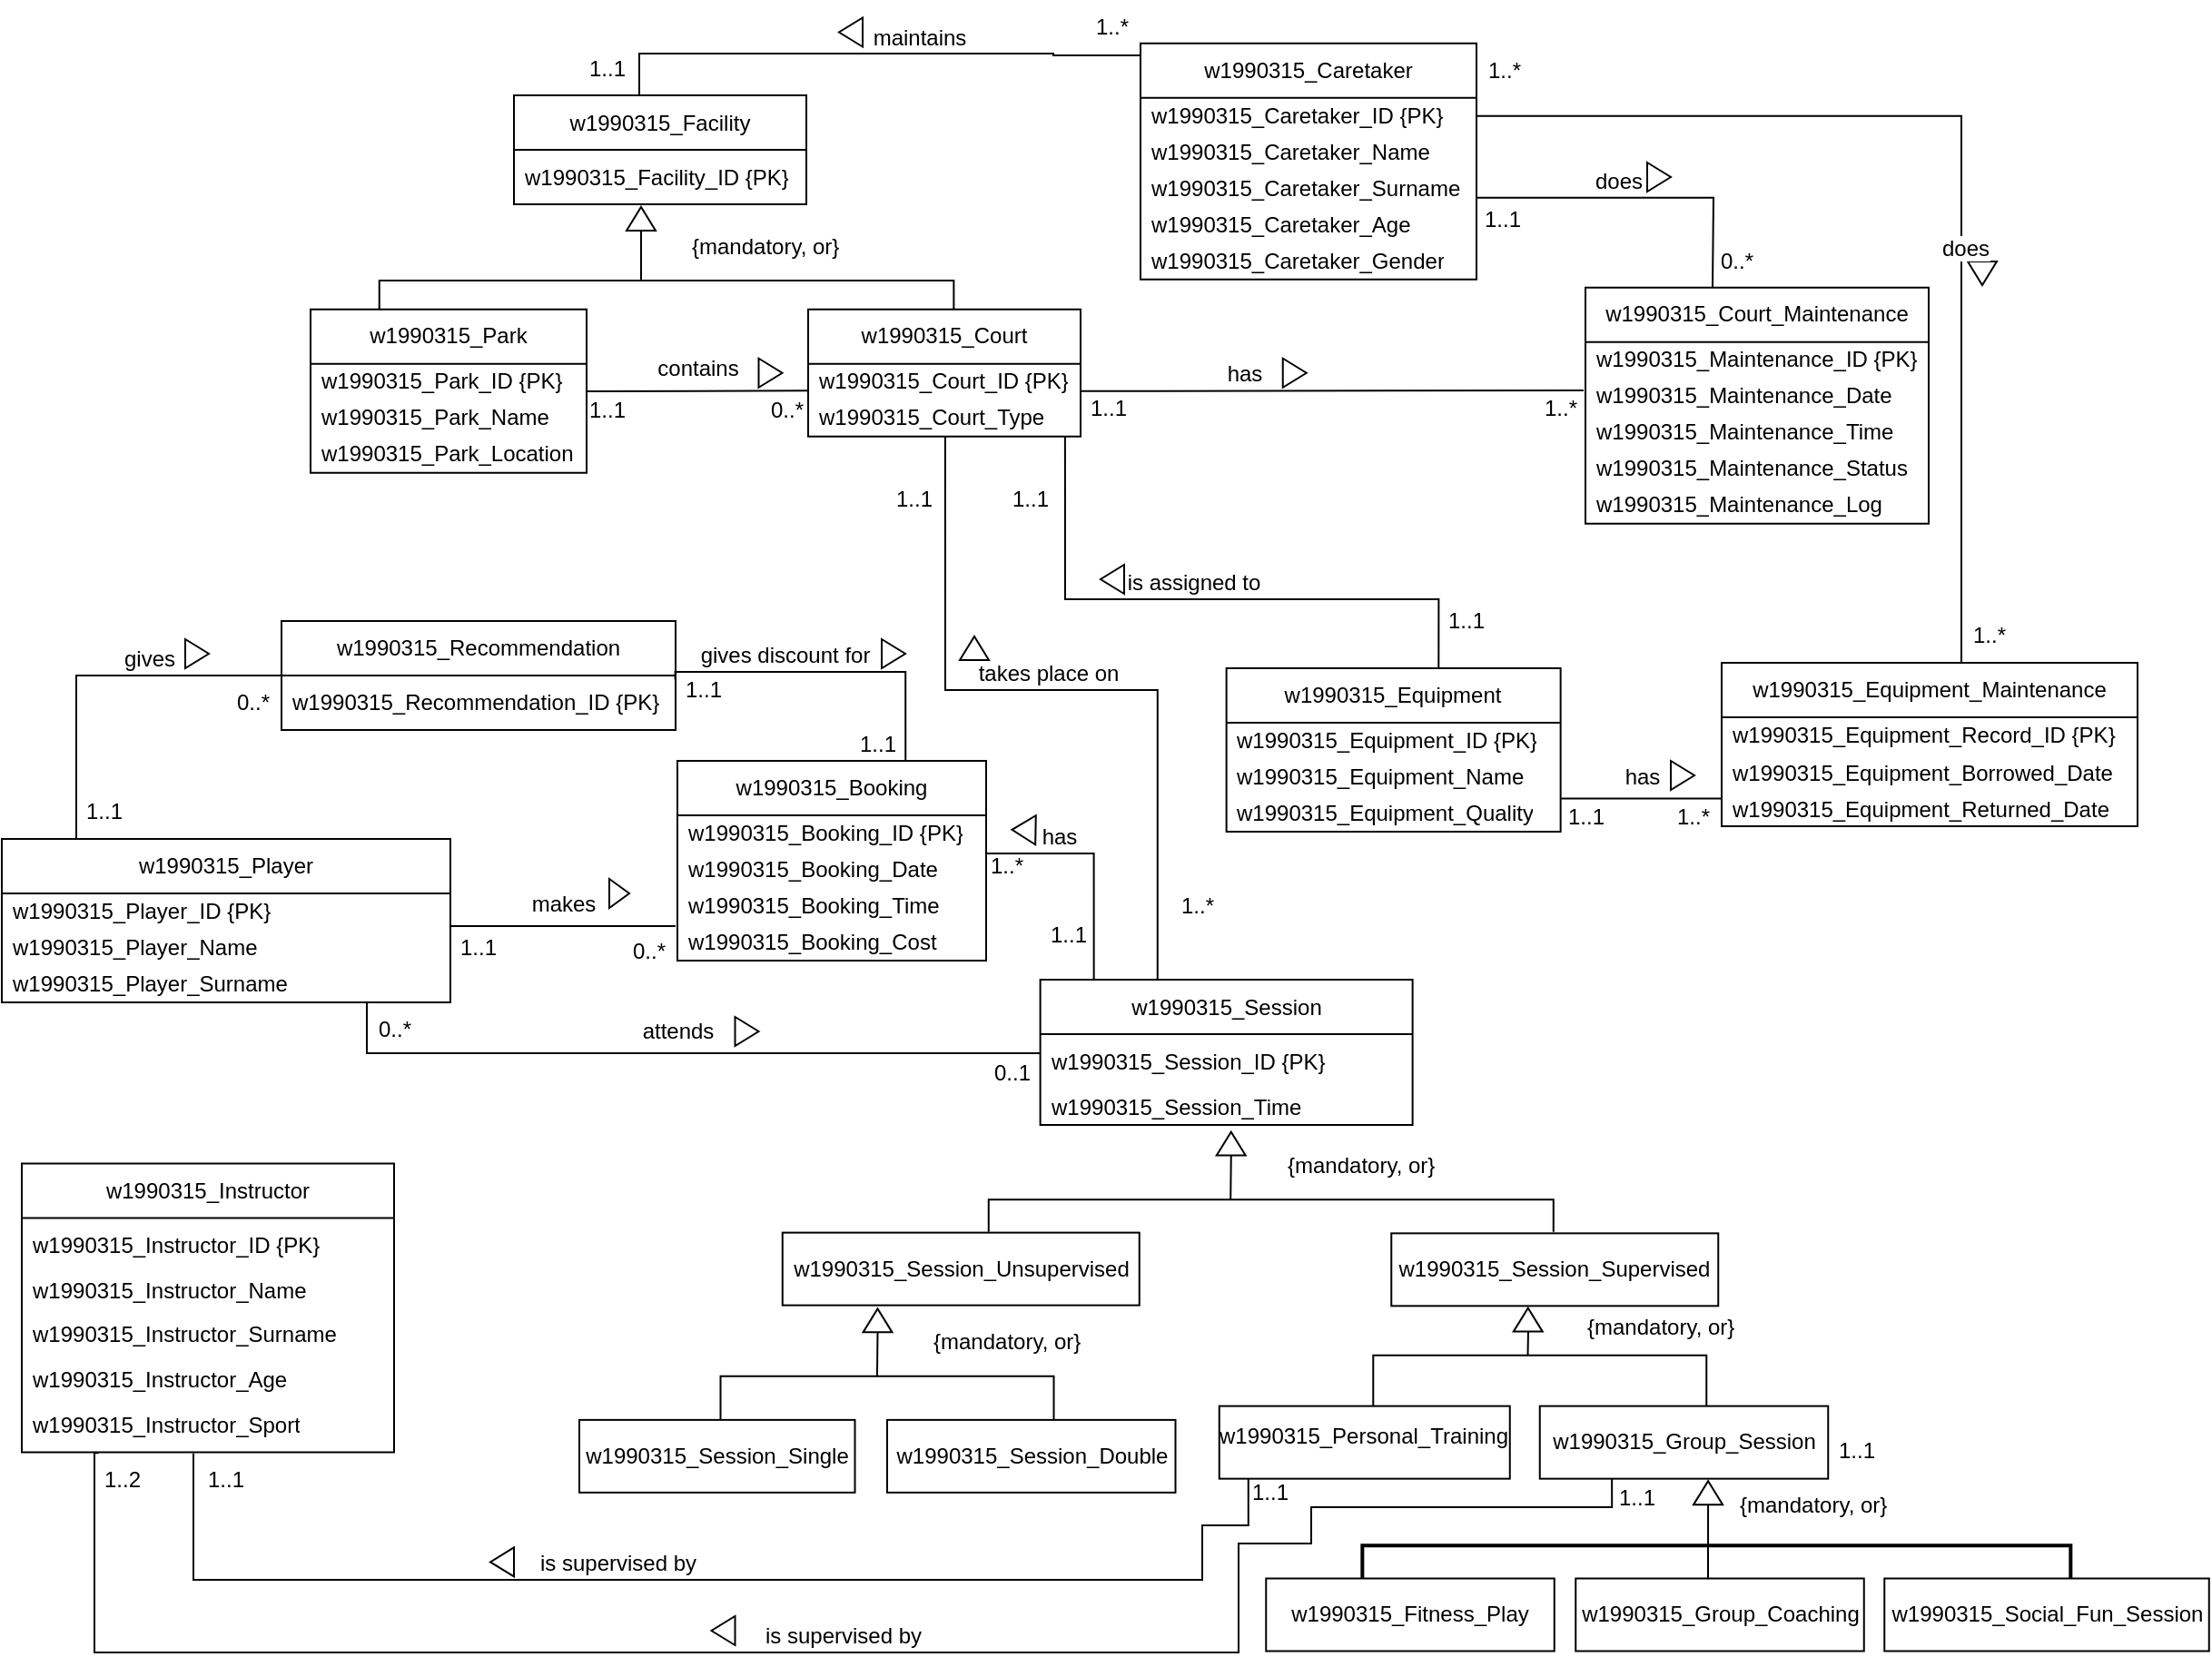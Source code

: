 <mxfile version="24.8.4" pages="2">
  <diagram name="Strona-1" id="DtqclCAk5Q23WSskDGmh">
    <mxGraphModel dx="2380" dy="3548" grid="1" gridSize="10" guides="1" tooltips="1" connect="1" arrows="1" fold="1" page="0" pageScale="1" pageWidth="827" pageHeight="1169" math="0" shadow="0">
      <root>
        <mxCell id="0" />
        <mxCell id="1" parent="0" />
        <mxCell id="qED0K78hJa54H5jnEfUJ-3" value="w1990315_Caretaker" style="swimlane;fontStyle=0;childLayout=stackLayout;horizontal=1;startSize=30;horizontalStack=0;resizeParent=1;resizeParentMax=0;resizeLast=0;collapsible=1;marginBottom=0;whiteSpace=wrap;html=1;" parent="1" vertex="1">
          <mxGeometry x="-514" y="-1326.12" width="185" height="130" as="geometry" />
        </mxCell>
        <mxCell id="qED0K78hJa54H5jnEfUJ-4" value="&lt;span style=&quot;text-align: center;&quot;&gt;w1990315_&lt;/span&gt;Caretaker_ID {PK}" style="text;align=left;verticalAlign=middle;spacingLeft=4;spacingRight=4;overflow=hidden;points=[[0,0.5],[1,0.5]];portConstraint=eastwest;rotatable=0;whiteSpace=wrap;html=1;" parent="qED0K78hJa54H5jnEfUJ-3" vertex="1">
          <mxGeometry y="30" width="185" height="20" as="geometry" />
        </mxCell>
        <mxCell id="qED0K78hJa54H5jnEfUJ-57" value="&lt;span style=&quot;text-align: center;&quot;&gt;w1990315_&lt;/span&gt;Caretaker_Name" style="text;align=left;verticalAlign=middle;spacingLeft=4;spacingRight=4;overflow=hidden;points=[[0,0.5],[1,0.5]];portConstraint=eastwest;rotatable=0;whiteSpace=wrap;html=1;" parent="qED0K78hJa54H5jnEfUJ-3" vertex="1">
          <mxGeometry y="50" width="185" height="20" as="geometry" />
        </mxCell>
        <mxCell id="qED0K78hJa54H5jnEfUJ-5" value="&lt;span style=&quot;text-align: center;&quot;&gt;w1990315_&lt;/span&gt;Caretaker_Surname" style="text;align=left;verticalAlign=middle;spacingLeft=4;spacingRight=4;overflow=hidden;points=[[0,0.5],[1,0.5]];portConstraint=eastwest;rotatable=0;whiteSpace=wrap;html=1;" parent="qED0K78hJa54H5jnEfUJ-3" vertex="1">
          <mxGeometry y="70" width="185" height="20" as="geometry" />
        </mxCell>
        <mxCell id="qED0K78hJa54H5jnEfUJ-6" value="&lt;span style=&quot;text-align: center;&quot;&gt;w1990315_&lt;/span&gt;Caretaker_Age" style="text;align=left;verticalAlign=middle;spacingLeft=4;spacingRight=4;overflow=hidden;points=[[0,0.5],[1,0.5]];portConstraint=eastwest;rotatable=0;whiteSpace=wrap;html=1;" parent="qED0K78hJa54H5jnEfUJ-3" vertex="1">
          <mxGeometry y="90" width="185" height="20" as="geometry" />
        </mxCell>
        <mxCell id="qED0K78hJa54H5jnEfUJ-11" value="&lt;span style=&quot;text-align: center;&quot;&gt;w1990315_&lt;/span&gt;Caretaker_Gender" style="text;align=left;verticalAlign=middle;spacingLeft=4;spacingRight=4;overflow=hidden;points=[[0,0.5],[1,0.5]];portConstraint=eastwest;rotatable=0;whiteSpace=wrap;html=1;" parent="qED0K78hJa54H5jnEfUJ-3" vertex="1">
          <mxGeometry y="110" width="185" height="20" as="geometry" />
        </mxCell>
        <mxCell id="qED0K78hJa54H5jnEfUJ-7" value="w1990315_Court" style="swimlane;fontStyle=0;childLayout=stackLayout;horizontal=1;startSize=30;horizontalStack=0;resizeParent=1;resizeParentMax=0;resizeLast=0;collapsible=1;marginBottom=0;whiteSpace=wrap;html=1;" parent="1" vertex="1">
          <mxGeometry x="-697" y="-1179.62" width="150" height="70" as="geometry" />
        </mxCell>
        <mxCell id="qED0K78hJa54H5jnEfUJ-8" value="&lt;span style=&quot;text-align: center;&quot;&gt;w1990315_&lt;/span&gt;Court_ID {PK}" style="text;align=left;verticalAlign=middle;spacingLeft=4;spacingRight=4;overflow=hidden;points=[[0,0.5],[1,0.5]];portConstraint=eastwest;rotatable=0;whiteSpace=wrap;html=1;" parent="qED0K78hJa54H5jnEfUJ-7" vertex="1">
          <mxGeometry y="30" width="150" height="20" as="geometry" />
        </mxCell>
        <mxCell id="qED0K78hJa54H5jnEfUJ-9" value="&lt;span style=&quot;text-align: center;&quot;&gt;w1990315_&lt;/span&gt;Court_Type" style="text;align=left;verticalAlign=middle;spacingLeft=4;spacingRight=4;overflow=hidden;points=[[0,0.5],[1,0.5]];portConstraint=eastwest;rotatable=0;whiteSpace=wrap;html=1;" parent="qED0K78hJa54H5jnEfUJ-7" vertex="1">
          <mxGeometry y="50" width="150" height="20" as="geometry" />
        </mxCell>
        <mxCell id="qED0K78hJa54H5jnEfUJ-12" value="w1990315_Equipment" style="swimlane;fontStyle=0;childLayout=stackLayout;horizontal=1;startSize=30;horizontalStack=0;resizeParent=1;resizeParentMax=0;resizeLast=0;collapsible=1;marginBottom=0;whiteSpace=wrap;html=1;" parent="1" vertex="1">
          <mxGeometry x="-466.68" y="-982" width="184" height="90" as="geometry" />
        </mxCell>
        <mxCell id="qED0K78hJa54H5jnEfUJ-13" value="&lt;span style=&quot;text-align: center;&quot;&gt;w1990315_&lt;/span&gt;Equipment_ID {PK}" style="text;align=left;verticalAlign=middle;spacingLeft=4;spacingRight=4;overflow=hidden;points=[[0,0.5],[1,0.5]];portConstraint=eastwest;rotatable=0;whiteSpace=wrap;html=1;" parent="qED0K78hJa54H5jnEfUJ-12" vertex="1">
          <mxGeometry y="30" width="184" height="20" as="geometry" />
        </mxCell>
        <mxCell id="qED0K78hJa54H5jnEfUJ-14" value="&lt;span style=&quot;text-align: center;&quot;&gt;w1990315_&lt;/span&gt;Equipment_Name" style="text;align=left;verticalAlign=middle;spacingLeft=4;spacingRight=4;overflow=hidden;points=[[0,0.5],[1,0.5]];portConstraint=eastwest;rotatable=0;whiteSpace=wrap;html=1;" parent="qED0K78hJa54H5jnEfUJ-12" vertex="1">
          <mxGeometry y="50" width="184" height="20" as="geometry" />
        </mxCell>
        <mxCell id="qED0K78hJa54H5jnEfUJ-46" value="&lt;span style=&quot;text-align: center;&quot;&gt;w1990315_&lt;/span&gt;Equipment_Quality" style="text;align=left;verticalAlign=middle;spacingLeft=4;spacingRight=4;overflow=hidden;points=[[0,0.5],[1,0.5]];portConstraint=eastwest;rotatable=0;whiteSpace=wrap;html=1;" parent="qED0K78hJa54H5jnEfUJ-12" vertex="1">
          <mxGeometry y="70" width="184" height="20" as="geometry" />
        </mxCell>
        <mxCell id="qED0K78hJa54H5jnEfUJ-15" value="w1990315_Session" style="swimlane;fontStyle=0;childLayout=stackLayout;horizontal=1;startSize=30;horizontalStack=0;resizeParent=1;resizeParentMax=0;resizeLast=0;collapsible=1;marginBottom=0;whiteSpace=wrap;html=1;" parent="1" vertex="1">
          <mxGeometry x="-569.19" y="-810.5" width="205" height="80" as="geometry" />
        </mxCell>
        <mxCell id="qED0K78hJa54H5jnEfUJ-16" value="&lt;span style=&quot;text-align: center;&quot;&gt;w1990315_&lt;/span&gt;Session_ID {PK}" style="text;align=left;verticalAlign=middle;spacingLeft=4;spacingRight=4;overflow=hidden;points=[[0,0.5],[1,0.5]];portConstraint=eastwest;rotatable=0;whiteSpace=wrap;html=1;" parent="qED0K78hJa54H5jnEfUJ-15" vertex="1">
          <mxGeometry y="30" width="205" height="30" as="geometry" />
        </mxCell>
        <mxCell id="qED0K78hJa54H5jnEfUJ-17" value="&lt;span style=&quot;text-align: center;&quot;&gt;w1990315_&lt;/span&gt;Session_Time" style="text;align=left;verticalAlign=middle;spacingLeft=4;spacingRight=4;overflow=hidden;points=[[0,0.5],[1,0.5]];portConstraint=eastwest;rotatable=0;whiteSpace=wrap;html=1;" parent="qED0K78hJa54H5jnEfUJ-15" vertex="1">
          <mxGeometry y="60" width="205" height="20" as="geometry" />
        </mxCell>
        <mxCell id="qED0K78hJa54H5jnEfUJ-18" value="w1990315_Player" style="swimlane;fontStyle=0;childLayout=stackLayout;horizontal=1;startSize=30;horizontalStack=0;resizeParent=1;resizeParentMax=0;resizeLast=0;collapsible=1;marginBottom=0;whiteSpace=wrap;html=1;" parent="1" vertex="1">
          <mxGeometry x="-1141" y="-888" width="247" height="90" as="geometry" />
        </mxCell>
        <mxCell id="qED0K78hJa54H5jnEfUJ-19" value="&lt;span style=&quot;text-align: center;&quot;&gt;w1990315_&lt;/span&gt;Player_ID {PK}" style="text;align=left;verticalAlign=middle;spacingLeft=4;spacingRight=4;overflow=hidden;points=[[0,0.5],[1,0.5]];portConstraint=eastwest;rotatable=0;whiteSpace=wrap;html=1;" parent="qED0K78hJa54H5jnEfUJ-18" vertex="1">
          <mxGeometry y="30" width="247" height="20" as="geometry" />
        </mxCell>
        <mxCell id="qED0K78hJa54H5jnEfUJ-44" value="&lt;span style=&quot;text-align: center;&quot;&gt;w1990315_&lt;/span&gt;Player_Name" style="text;align=left;verticalAlign=middle;spacingLeft=4;spacingRight=4;overflow=hidden;points=[[0,0.5],[1,0.5]];portConstraint=eastwest;rotatable=0;whiteSpace=wrap;html=1;" parent="qED0K78hJa54H5jnEfUJ-18" vertex="1">
          <mxGeometry y="50" width="247" height="20" as="geometry" />
        </mxCell>
        <mxCell id="qED0K78hJa54H5jnEfUJ-20" value="&lt;span style=&quot;text-align: center;&quot;&gt;w1990315_&lt;/span&gt;Player_Surname" style="text;align=left;verticalAlign=middle;spacingLeft=4;spacingRight=4;overflow=hidden;points=[[0,0.5],[1,0.5]];portConstraint=eastwest;rotatable=0;whiteSpace=wrap;html=1;" parent="qED0K78hJa54H5jnEfUJ-18" vertex="1">
          <mxGeometry y="70" width="247" height="20" as="geometry" />
        </mxCell>
        <mxCell id="qED0K78hJa54H5jnEfUJ-21" value="w1990315_Recommendation" style="swimlane;fontStyle=0;childLayout=stackLayout;horizontal=1;startSize=30;horizontalStack=0;resizeParent=1;resizeParentMax=0;resizeLast=0;collapsible=1;marginBottom=0;whiteSpace=wrap;html=1;" parent="1" vertex="1">
          <mxGeometry x="-987" y="-1008" width="217" height="60" as="geometry" />
        </mxCell>
        <mxCell id="qED0K78hJa54H5jnEfUJ-22" value="&lt;span style=&quot;text-align: center;&quot;&gt;w1990315_&lt;/span&gt;Recommendation_ID {PK}" style="text;align=left;verticalAlign=middle;spacingLeft=4;spacingRight=4;overflow=hidden;points=[[0,0.5],[1,0.5]];portConstraint=eastwest;rotatable=0;whiteSpace=wrap;html=1;" parent="qED0K78hJa54H5jnEfUJ-21" vertex="1">
          <mxGeometry y="30" width="217" height="30" as="geometry" />
        </mxCell>
        <mxCell id="qED0K78hJa54H5jnEfUJ-31" value="w1990315_Booking" style="swimlane;fontStyle=0;childLayout=stackLayout;horizontal=1;startSize=30;horizontalStack=0;resizeParent=1;resizeParentMax=0;resizeLast=0;collapsible=1;marginBottom=0;whiteSpace=wrap;html=1;" parent="1" vertex="1">
          <mxGeometry x="-769" y="-931" width="170" height="110" as="geometry" />
        </mxCell>
        <mxCell id="qED0K78hJa54H5jnEfUJ-32" value="&lt;span style=&quot;text-align: center;&quot;&gt;w1990315_&lt;/span&gt;Booking_ID {PK}" style="text;align=left;verticalAlign=middle;spacingLeft=4;spacingRight=4;overflow=hidden;points=[[0,0.5],[1,0.5]];portConstraint=eastwest;rotatable=0;whiteSpace=wrap;html=1;" parent="qED0K78hJa54H5jnEfUJ-31" vertex="1">
          <mxGeometry y="30" width="170" height="20" as="geometry" />
        </mxCell>
        <mxCell id="qED0K78hJa54H5jnEfUJ-33" value="&lt;span style=&quot;text-align: center;&quot;&gt;w1990315_&lt;/span&gt;Booking_Date" style="text;align=left;verticalAlign=middle;spacingLeft=4;spacingRight=4;overflow=hidden;points=[[0,0.5],[1,0.5]];portConstraint=eastwest;rotatable=0;whiteSpace=wrap;html=1;" parent="qED0K78hJa54H5jnEfUJ-31" vertex="1">
          <mxGeometry y="50" width="170" height="20" as="geometry" />
        </mxCell>
        <mxCell id="qED0K78hJa54H5jnEfUJ-34" value="&lt;span style=&quot;text-align: center;&quot;&gt;w1990315_&lt;/span&gt;Booking_Time" style="text;align=left;verticalAlign=middle;spacingLeft=4;spacingRight=4;overflow=hidden;points=[[0,0.5],[1,0.5]];portConstraint=eastwest;rotatable=0;whiteSpace=wrap;html=1;" parent="qED0K78hJa54H5jnEfUJ-31" vertex="1">
          <mxGeometry y="70" width="170" height="20" as="geometry" />
        </mxCell>
        <mxCell id="GZRduiSKO73QzlDSlzZR-3" value="&lt;span style=&quot;text-align: center;&quot;&gt;w1990315_&lt;/span&gt;Booking_Cost" style="text;align=left;verticalAlign=middle;spacingLeft=4;spacingRight=4;overflow=hidden;points=[[0,0.5],[1,0.5]];portConstraint=eastwest;rotatable=0;whiteSpace=wrap;html=1;" parent="qED0K78hJa54H5jnEfUJ-31" vertex="1">
          <mxGeometry y="90" width="170" height="20" as="geometry" />
        </mxCell>
        <mxCell id="qED0K78hJa54H5jnEfUJ-35" value="w1990315_Court_Maintenance" style="swimlane;fontStyle=0;childLayout=stackLayout;horizontal=1;startSize=30;horizontalStack=0;resizeParent=1;resizeParentMax=0;resizeLast=0;collapsible=1;marginBottom=0;whiteSpace=wrap;html=1;" parent="1" vertex="1">
          <mxGeometry x="-269" y="-1191.62" width="189" height="130" as="geometry" />
        </mxCell>
        <mxCell id="qED0K78hJa54H5jnEfUJ-36" value="&lt;span style=&quot;text-align: center;&quot;&gt;w1990315_&lt;/span&gt;Maintenance_ID {PK}" style="text;align=left;verticalAlign=middle;spacingLeft=4;spacingRight=4;overflow=hidden;points=[[0,0.5],[1,0.5]];portConstraint=eastwest;rotatable=0;whiteSpace=wrap;html=1;" parent="qED0K78hJa54H5jnEfUJ-35" vertex="1">
          <mxGeometry y="30" width="189" height="20" as="geometry" />
        </mxCell>
        <mxCell id="Osv766FBBqWQ32574zPw-2" value="&lt;span style=&quot;text-align: center;&quot;&gt;w1990315_&lt;/span&gt;Maintenance_Date" style="text;align=left;verticalAlign=middle;spacingLeft=4;spacingRight=4;overflow=hidden;points=[[0,0.5],[1,0.5]];portConstraint=eastwest;rotatable=0;whiteSpace=wrap;html=1;" parent="qED0K78hJa54H5jnEfUJ-35" vertex="1">
          <mxGeometry y="50" width="189" height="20" as="geometry" />
        </mxCell>
        <mxCell id="qED0K78hJa54H5jnEfUJ-37" value="&lt;span style=&quot;text-align: center;&quot;&gt;w1990315_&lt;/span&gt;Maintenance_Time" style="text;align=left;verticalAlign=middle;spacingLeft=4;spacingRight=4;overflow=hidden;points=[[0,0.5],[1,0.5]];portConstraint=eastwest;rotatable=0;whiteSpace=wrap;html=1;" parent="qED0K78hJa54H5jnEfUJ-35" vertex="1">
          <mxGeometry y="70" width="189" height="20" as="geometry" />
        </mxCell>
        <mxCell id="qED0K78hJa54H5jnEfUJ-38" value="&lt;span style=&quot;text-align: center;&quot;&gt;w1990315_&lt;/span&gt;Maintenance_Status" style="text;align=left;verticalAlign=middle;spacingLeft=4;spacingRight=4;overflow=hidden;points=[[0,0.5],[1,0.5]];portConstraint=eastwest;rotatable=0;whiteSpace=wrap;html=1;" parent="qED0K78hJa54H5jnEfUJ-35" vertex="1">
          <mxGeometry y="90" width="189" height="20" as="geometry" />
        </mxCell>
        <mxCell id="qED0K78hJa54H5jnEfUJ-42" value="&lt;span style=&quot;text-align: center;&quot;&gt;w1990315_&lt;/span&gt;&lt;span style=&quot;color: rgb(0, 0, 0); font-family: Helvetica; font-size: 12px; font-style: normal; font-variant-ligatures: normal; font-variant-caps: normal; font-weight: 400; letter-spacing: normal; orphans: 2; text-align: center; text-indent: 0px; text-transform: none; widows: 2; word-spacing: 0px; -webkit-text-stroke-width: 0px; white-space: normal; background-color: rgb(255, 255, 255); text-decoration-thickness: initial; text-decoration-style: initial; text-decoration-color: initial; display: inline !important; float: none;&quot;&gt;Maintenance_Log&lt;/span&gt;" style="text;align=left;verticalAlign=middle;spacingLeft=4;spacingRight=4;overflow=hidden;points=[[0,0.5],[1,0.5]];portConstraint=eastwest;rotatable=0;whiteSpace=wrap;html=1;" parent="qED0K78hJa54H5jnEfUJ-35" vertex="1">
          <mxGeometry y="110" width="189" height="20" as="geometry" />
        </mxCell>
        <mxCell id="qED0K78hJa54H5jnEfUJ-47" value="w1990315_Park" style="swimlane;fontStyle=0;childLayout=stackLayout;horizontal=1;startSize=30;horizontalStack=0;resizeParent=1;resizeParentMax=0;resizeLast=0;collapsible=1;marginBottom=0;whiteSpace=wrap;html=1;" parent="1" vertex="1">
          <mxGeometry x="-971" y="-1179.62" width="152" height="90" as="geometry" />
        </mxCell>
        <mxCell id="qED0K78hJa54H5jnEfUJ-48" value="&lt;span style=&quot;text-align: center;&quot;&gt;w1990315_&lt;/span&gt;Park_ID {PK}" style="text;align=left;verticalAlign=middle;spacingLeft=4;spacingRight=4;overflow=hidden;points=[[0,0.5],[1,0.5]];portConstraint=eastwest;rotatable=0;whiteSpace=wrap;html=1;" parent="qED0K78hJa54H5jnEfUJ-47" vertex="1">
          <mxGeometry y="30" width="152" height="20" as="geometry" />
        </mxCell>
        <mxCell id="qED0K78hJa54H5jnEfUJ-50" value="&lt;span style=&quot;text-align: center;&quot;&gt;w1990315_&lt;/span&gt;Park_Name" style="text;align=left;verticalAlign=middle;spacingLeft=4;spacingRight=4;overflow=hidden;points=[[0,0.5],[1,0.5]];portConstraint=eastwest;rotatable=0;whiteSpace=wrap;html=1;" parent="qED0K78hJa54H5jnEfUJ-47" vertex="1">
          <mxGeometry y="50" width="152" height="20" as="geometry" />
        </mxCell>
        <mxCell id="qED0K78hJa54H5jnEfUJ-49" value="&lt;span style=&quot;text-align: center;&quot;&gt;w1990315_&lt;/span&gt;Park_Location" style="text;align=left;verticalAlign=middle;spacingLeft=4;spacingRight=4;overflow=hidden;points=[[0,0.5],[1,0.5]];portConstraint=eastwest;rotatable=0;whiteSpace=wrap;html=1;" parent="qED0K78hJa54H5jnEfUJ-47" vertex="1">
          <mxGeometry y="70" width="152" height="20" as="geometry" />
        </mxCell>
        <mxCell id="qED0K78hJa54H5jnEfUJ-63" value="contains" style="endArrow=none;html=1;endSize=12;startArrow=none;startSize=14;startFill=0;align=center;verticalAlign=bottom;endFill=0;rounded=0;fontSize=12;entryX=0.001;entryY=0.934;entryDx=0;entryDy=0;entryPerimeter=0;exitX=1.004;exitY=0.952;exitDx=0;exitDy=0;exitPerimeter=0;" parent="1" edge="1">
          <mxGeometry y="3" relative="1" as="geometry">
            <mxPoint x="-818.542" y="-1134.46" as="sourcePoint" />
            <mxPoint x="-697" y="-1134.82" as="targetPoint" />
          </mxGeometry>
        </mxCell>
        <mxCell id="OFx0MBH1IbMjd5orVDAd-1" value="makes" style="endArrow=none;html=1;endSize=12;startArrow=none;startSize=14;startFill=0;align=center;verticalAlign=bottom;endFill=0;rounded=0;fontSize=12;" parent="1" edge="1">
          <mxGeometry x="-0.002" y="3" relative="1" as="geometry">
            <mxPoint x="-894" y="-840" as="sourcePoint" />
            <mxPoint x="-770" y="-840" as="targetPoint" />
            <mxPoint as="offset" />
          </mxGeometry>
        </mxCell>
        <mxCell id="OFx0MBH1IbMjd5orVDAd-2" value="" style="triangle;whiteSpace=wrap;html=1;" parent="1" vertex="1">
          <mxGeometry x="-806.5" y="-866" width="11" height="16" as="geometry" />
        </mxCell>
        <mxCell id="OFx0MBH1IbMjd5orVDAd-3" value="attends" style="endArrow=none;html=1;endSize=12;startArrow=none;startSize=14;startFill=0;edgeStyle=orthogonalEdgeStyle;align=center;verticalAlign=bottom;endFill=0;rounded=0;fontSize=12;exitX=0;exitY=0;exitDx=0;exitDy=0;" parent="1" source="OFx0MBH1IbMjd5orVDAd-69" edge="1">
          <mxGeometry x="-0.002" y="3" relative="1" as="geometry">
            <mxPoint x="-987.803" y="-798.22" as="sourcePoint" />
            <mxPoint x="-569" y="-770" as="targetPoint" />
            <mxPoint as="offset" />
            <Array as="points">
              <mxPoint x="-940" y="-770" />
              <mxPoint x="-569" y="-770" />
            </Array>
          </mxGeometry>
        </mxCell>
        <mxCell id="OFx0MBH1IbMjd5orVDAd-6" value="takes place on" style="endArrow=none;html=1;endSize=12;startArrow=none;startSize=14;startFill=0;edgeStyle=orthogonalEdgeStyle;align=center;verticalAlign=bottom;endFill=0;rounded=0;fontSize=12;entryX=0.503;entryY=0.986;entryDx=0;entryDy=0;entryPerimeter=0;exitX=0.315;exitY=0.002;exitDx=0;exitDy=0;exitPerimeter=0;" parent="1" source="qED0K78hJa54H5jnEfUJ-15" target="qED0K78hJa54H5jnEfUJ-9" edge="1">
          <mxGeometry x="0.057" relative="1" as="geometry">
            <mxPoint x="-504" y="-800" as="sourcePoint" />
            <mxPoint x="-621.25" y="-1089.28" as="targetPoint" />
            <mxPoint as="offset" />
            <Array as="points">
              <mxPoint x="-504" y="-970" />
              <mxPoint x="-621" y="-970" />
            </Array>
          </mxGeometry>
        </mxCell>
        <mxCell id="OFx0MBH1IbMjd5orVDAd-8" value="maintains" style="endArrow=none;html=1;endSize=12;startArrow=none;startSize=14;startFill=0;edgeStyle=orthogonalEdgeStyle;align=center;verticalAlign=bottom;endFill=0;rounded=0;fontSize=12;" parent="1" edge="1">
          <mxGeometry x="0.214" relative="1" as="geometry">
            <mxPoint x="-792" y="-1286.5" as="sourcePoint" />
            <mxPoint x="-514" y="-1319.5" as="targetPoint" />
            <mxPoint as="offset" />
            <Array as="points">
              <mxPoint x="-790" y="-1286.5" />
              <mxPoint x="-790" y="-1320.5" />
              <mxPoint x="-562" y="-1320.5" />
              <mxPoint x="-514" y="-1319.5" />
            </Array>
          </mxGeometry>
        </mxCell>
        <mxCell id="OFx0MBH1IbMjd5orVDAd-10" value="does" style="endArrow=none;html=1;endSize=12;startArrow=none;startSize=14;startFill=0;edgeStyle=orthogonalEdgeStyle;align=center;verticalAlign=bottom;endFill=0;rounded=0;fontSize=12;exitX=0.998;exitY=0.75;exitDx=0;exitDy=0;exitPerimeter=0;" parent="1" source="qED0K78hJa54H5jnEfUJ-5" edge="1">
          <mxGeometry x="-0.13" relative="1" as="geometry">
            <mxPoint x="-325" y="-1219.62" as="sourcePoint" />
            <mxPoint x="-199" y="-1191.62" as="targetPoint" />
            <mxPoint as="offset" />
          </mxGeometry>
        </mxCell>
        <mxCell id="OFx0MBH1IbMjd5orVDAd-11" value="is assigned to" style="endArrow=none;html=1;endSize=12;startArrow=none;startSize=14;startFill=0;edgeStyle=orthogonalEdgeStyle;align=center;verticalAlign=bottom;endFill=0;rounded=0;fontSize=12;entryX=0.635;entryY=0;entryDx=0;entryDy=0;entryPerimeter=0;exitX=0.943;exitY=1.007;exitDx=0;exitDy=0;exitPerimeter=0;" parent="1" source="qED0K78hJa54H5jnEfUJ-9" target="qED0K78hJa54H5jnEfUJ-12" edge="1">
          <mxGeometry x="-0.04" relative="1" as="geometry">
            <mxPoint x="-554.8" y="-1089.5" as="sourcePoint" />
            <mxPoint x="-370.914" y="-993.06" as="targetPoint" />
            <mxPoint as="offset" />
            <Array as="points">
              <mxPoint x="-556" y="-1020" />
              <mxPoint x="-350" y="-1020" />
            </Array>
          </mxGeometry>
        </mxCell>
        <mxCell id="OFx0MBH1IbMjd5orVDAd-13" value="has" style="endArrow=none;html=1;endSize=12;startArrow=none;startSize=14;startFill=0;edgeStyle=orthogonalEdgeStyle;align=center;verticalAlign=bottom;endFill=0;rounded=0;fontSize=12;" parent="1" edge="1">
          <mxGeometry x="-0.346" relative="1" as="geometry">
            <mxPoint x="-547" y="-1134.62" as="sourcePoint" />
            <mxPoint x="-270" y="-1135" as="targetPoint" />
            <mxPoint as="offset" />
            <Array as="points">
              <mxPoint x="-270" y="-1134.49" />
            </Array>
          </mxGeometry>
        </mxCell>
        <mxCell id="OFx0MBH1IbMjd5orVDAd-14" value="" style="triangle;whiteSpace=wrap;html=1;" parent="1" vertex="1">
          <mxGeometry x="-435.62" y="-1152.62" width="13" height="16" as="geometry" />
        </mxCell>
        <mxCell id="OFx0MBH1IbMjd5orVDAd-15" value="" style="triangle;whiteSpace=wrap;html=1;" parent="1" vertex="1">
          <mxGeometry x="-235" y="-1260.5" width="13" height="16" as="geometry" />
        </mxCell>
        <mxCell id="OFx0MBH1IbMjd5orVDAd-16" value="" style="triangle;whiteSpace=wrap;html=1;" parent="1" vertex="1">
          <mxGeometry x="-737.25" y="-790" width="13" height="16" as="geometry" />
        </mxCell>
        <mxCell id="OFx0MBH1IbMjd5orVDAd-17" value="has" style="endArrow=none;html=1;endSize=12;startArrow=none;startSize=14;startFill=0;edgeStyle=orthogonalEdgeStyle;align=center;verticalAlign=bottom;endFill=0;rounded=0;fontSize=12;exitX=1.017;exitY=0.189;exitDx=0;exitDy=0;exitPerimeter=0;entryX=0.144;entryY=0;entryDx=0;entryDy=0;entryPerimeter=0;" parent="1" edge="1" target="qED0K78hJa54H5jnEfUJ-15">
          <mxGeometry x="-0.329" relative="1" as="geometry">
            <mxPoint x="-599" y="-884.22" as="sourcePoint" />
            <mxPoint x="-540" y="-780" as="targetPoint" />
            <mxPoint as="offset" />
            <Array as="points">
              <mxPoint x="-599" y="-880" />
              <mxPoint x="-540" y="-880" />
            </Array>
          </mxGeometry>
        </mxCell>
        <mxCell id="OFx0MBH1IbMjd5orVDAd-18" value="" style="triangle;whiteSpace=wrap;html=1;rotation=-179;" parent="1" vertex="1">
          <mxGeometry x="-584.76" y="-901" width="13" height="16" as="geometry" />
        </mxCell>
        <mxCell id="OFx0MBH1IbMjd5orVDAd-22" value="" style="strokeWidth=1;html=1;shape=mxgraph.flowchart.annotation_1;align=left;pointerEvents=1;rotation=90;" parent="1" vertex="1">
          <mxGeometry x="-782.82" y="-1345.81" width="15.69" height="316.31" as="geometry" />
        </mxCell>
        <mxCell id="OFx0MBH1IbMjd5orVDAd-23" value="" style="triangle;whiteSpace=wrap;html=1;rotation=-180;" parent="1" vertex="1">
          <mxGeometry x="-680" y="-1340.25" width="13" height="16" as="geometry" />
        </mxCell>
        <mxCell id="OFx0MBH1IbMjd5orVDAd-25" value="&lt;div&gt;w1990315_Equipment_Maintenance&lt;/div&gt;" style="swimlane;fontStyle=0;childLayout=stackLayout;horizontal=1;startSize=30;horizontalStack=0;resizeParent=1;resizeParentMax=0;resizeLast=0;collapsible=1;marginBottom=0;whiteSpace=wrap;html=1;" parent="1" vertex="1">
          <mxGeometry x="-194" y="-985" width="229" height="90" as="geometry" />
        </mxCell>
        <mxCell id="OFx0MBH1IbMjd5orVDAd-26" value="&lt;span style=&quot;text-align: center;&quot;&gt;w1990315_&lt;/span&gt;Equipment_Record_ID {PK}" style="text;align=left;verticalAlign=middle;spacingLeft=4;spacingRight=4;overflow=hidden;points=[[0,0.5],[1,0.5]];portConstraint=eastwest;rotatable=0;whiteSpace=wrap;html=1;" parent="OFx0MBH1IbMjd5orVDAd-25" vertex="1">
          <mxGeometry y="30" width="229" height="20" as="geometry" />
        </mxCell>
        <mxCell id="OFx0MBH1IbMjd5orVDAd-27" value="&lt;span style=&quot;text-align: center;&quot;&gt;w1990315_Equipment_Borrowed_Date&lt;/span&gt;" style="text;align=left;verticalAlign=middle;spacingLeft=4;spacingRight=4;overflow=hidden;points=[[0,0.5],[1,0.5]];portConstraint=eastwest;rotatable=0;whiteSpace=wrap;html=1;" parent="OFx0MBH1IbMjd5orVDAd-25" vertex="1">
          <mxGeometry y="50" width="229" height="21" as="geometry" />
        </mxCell>
        <mxCell id="OFx0MBH1IbMjd5orVDAd-28" value="&lt;span style=&quot;text-align: center;&quot;&gt;w1990315_Equipment_Returned_Date&lt;/span&gt;" style="text;align=left;verticalAlign=middle;spacingLeft=4;spacingRight=4;overflow=hidden;points=[[0,0.5],[1,0.5]];portConstraint=eastwest;rotatable=0;whiteSpace=wrap;html=1;" parent="OFx0MBH1IbMjd5orVDAd-25" vertex="1">
          <mxGeometry y="71" width="229" height="19" as="geometry" />
        </mxCell>
        <mxCell id="OFx0MBH1IbMjd5orVDAd-33" value="" style="endArrow=none;html=1;rounded=0;entryX=0;entryY=0.5;entryDx=0;entryDy=0;" parent="1" target="OFx0MBH1IbMjd5orVDAd-36" edge="1">
          <mxGeometry width="50" height="50" relative="1" as="geometry">
            <mxPoint x="-789" y="-1195" as="sourcePoint" />
            <mxPoint x="-789" y="-1219.5" as="targetPoint" />
          </mxGeometry>
        </mxCell>
        <mxCell id="OFx0MBH1IbMjd5orVDAd-36" value="" style="triangle;whiteSpace=wrap;html=1;rotation=-90;" parent="1" vertex="1">
          <mxGeometry x="-795.5" y="-1237.5" width="13" height="16" as="geometry" />
        </mxCell>
        <mxCell id="OFx0MBH1IbMjd5orVDAd-37" value="{mandatory, or}" style="text;align=left;verticalAlign=middle;spacingLeft=4;spacingRight=4;overflow=hidden;points=[[0,0.5],[1,0.5]];portConstraint=eastwest;rotatable=0;whiteSpace=wrap;html=1;" parent="1" vertex="1">
          <mxGeometry x="-767" y="-1229.5" width="104" height="30" as="geometry" />
        </mxCell>
        <mxCell id="OFx0MBH1IbMjd5orVDAd-38" value="w1990315_Facility" style="swimlane;fontStyle=0;childLayout=stackLayout;horizontal=1;startSize=30;horizontalStack=0;resizeParent=1;resizeParentMax=0;resizeLast=0;collapsible=1;marginBottom=0;whiteSpace=wrap;html=1;" parent="1" vertex="1">
          <mxGeometry x="-859" y="-1297.5" width="161" height="60" as="geometry" />
        </mxCell>
        <mxCell id="OFx0MBH1IbMjd5orVDAd-39" value="&lt;span style=&quot;text-align: center;&quot;&gt;w1990315_&lt;/span&gt;Facility_ID {PK}" style="text;align=left;verticalAlign=middle;spacingLeft=4;spacingRight=4;overflow=hidden;points=[[0,0.5],[1,0.5]];portConstraint=eastwest;rotatable=0;whiteSpace=wrap;html=1;" parent="OFx0MBH1IbMjd5orVDAd-38" vertex="1">
          <mxGeometry y="30" width="161" height="30" as="geometry" />
        </mxCell>
        <mxCell id="OFx0MBH1IbMjd5orVDAd-42" value="gives" style="endArrow=none;html=1;endSize=12;startArrow=none;startSize=14;startFill=0;edgeStyle=orthogonalEdgeStyle;align=center;verticalAlign=bottom;endFill=0;rounded=0;fontSize=12;entryX=0;entryY=0;entryDx=0;entryDy=0;entryPerimeter=0;exitX=0.085;exitY=0;exitDx=0;exitDy=0;exitPerimeter=0;" parent="1" source="qED0K78hJa54H5jnEfUJ-18" target="qED0K78hJa54H5jnEfUJ-22" edge="1">
          <mxGeometry x="0.345" relative="1" as="geometry">
            <mxPoint x="-1120" y="-890" as="sourcePoint" />
            <mxPoint x="-978" y="-982" as="targetPoint" />
            <mxPoint as="offset" />
            <Array as="points">
              <mxPoint x="-1100" y="-888" />
              <mxPoint x="-1100" y="-978" />
            </Array>
          </mxGeometry>
        </mxCell>
        <mxCell id="OFx0MBH1IbMjd5orVDAd-43" value="" style="triangle;whiteSpace=wrap;html=1;" parent="1" vertex="1">
          <mxGeometry x="-1040" y="-998" width="13" height="16" as="geometry" />
        </mxCell>
        <mxCell id="OFx0MBH1IbMjd5orVDAd-45" value="" style="triangle;whiteSpace=wrap;html=1;rotation=-180;" parent="1" vertex="1">
          <mxGeometry x="-536" y="-1039" width="13" height="16" as="geometry" />
        </mxCell>
        <mxCell id="OFx0MBH1IbMjd5orVDAd-46" value="has" style="endArrow=none;html=1;endSize=12;startArrow=none;startSize=14;startFill=0;align=center;verticalAlign=bottom;endFill=0;rounded=0;fontSize=12;exitX=0.054;exitY=0.159;exitDx=0;exitDy=0;entryX=-0.001;entryY=0.198;entryDx=0;entryDy=0;entryPerimeter=0;exitPerimeter=0;" parent="1" source="OFx0MBH1IbMjd5orVDAd-92" target="OFx0MBH1IbMjd5orVDAd-28" edge="1">
          <mxGeometry x="-0.002" y="3" relative="1" as="geometry">
            <mxPoint x="-343.0" y="-924.76" as="sourcePoint" />
            <mxPoint x="-200" y="-897" as="targetPoint" />
            <mxPoint as="offset" />
          </mxGeometry>
        </mxCell>
        <mxCell id="OFx0MBH1IbMjd5orVDAd-48" value="" style="triangle;whiteSpace=wrap;html=1;rotation=90;" parent="1" vertex="1">
          <mxGeometry x="-57" y="-1207.5" width="13" height="16" as="geometry" />
        </mxCell>
        <mxCell id="OFx0MBH1IbMjd5orVDAd-49" value="" style="triangle;whiteSpace=wrap;html=1;" parent="1" vertex="1">
          <mxGeometry x="-222" y="-931" width="13" height="16" as="geometry" />
        </mxCell>
        <mxCell id="OFx0MBH1IbMjd5orVDAd-50" value="" style="triangle;whiteSpace=wrap;html=1;rotation=-90;" parent="1" vertex="1">
          <mxGeometry x="-612" y="-1001" width="13" height="16" as="geometry" />
        </mxCell>
        <mxCell id="OFx0MBH1IbMjd5orVDAd-47" value="does" style="endArrow=none;html=1;endSize=12;startArrow=none;startSize=14;startFill=0;edgeStyle=orthogonalEdgeStyle;align=center;verticalAlign=bottom;endFill=0;rounded=0;fontSize=12;entryX=0;entryY=1;entryDx=0;entryDy=0;exitX=1;exitY=0.5;exitDx=0;exitDy=0;" parent="1" source="qED0K78hJa54H5jnEfUJ-4" target="OFx0MBH1IbMjd5orVDAd-88" edge="1">
          <mxGeometry x="0.229" y="2" relative="1" as="geometry">
            <mxPoint x="-250" y="-1290" as="sourcePoint" />
            <mxPoint x="-63" y="-990" as="targetPoint" />
            <mxPoint as="offset" />
            <Array as="points">
              <mxPoint x="-62" y="-1286" />
            </Array>
          </mxGeometry>
        </mxCell>
        <mxCell id="OFx0MBH1IbMjd5orVDAd-54" value="w1990315_Instructor" style="swimlane;fontStyle=0;childLayout=stackLayout;horizontal=1;startSize=30;horizontalStack=0;resizeParent=1;resizeParentMax=0;resizeLast=0;collapsible=1;marginBottom=0;whiteSpace=wrap;html=1;" parent="1" vertex="1">
          <mxGeometry x="-1130" y="-709.24" width="205" height="159" as="geometry" />
        </mxCell>
        <mxCell id="OFx0MBH1IbMjd5orVDAd-55" value="&lt;span style=&quot;text-align: center;&quot;&gt;w1990315_Instructor&lt;/span&gt;_ID {PK}" style="text;align=left;verticalAlign=middle;spacingLeft=4;spacingRight=4;overflow=hidden;points=[[0,0.5],[1,0.5]];portConstraint=eastwest;rotatable=0;whiteSpace=wrap;html=1;" parent="OFx0MBH1IbMjd5orVDAd-54" vertex="1">
          <mxGeometry y="30" width="205" height="30" as="geometry" />
        </mxCell>
        <mxCell id="OFx0MBH1IbMjd5orVDAd-56" value="&lt;span style=&quot;text-align: center;&quot;&gt;w1990315_Instructor_Name&lt;/span&gt;" style="text;align=left;verticalAlign=middle;spacingLeft=4;spacingRight=4;overflow=hidden;points=[[0,0.5],[1,0.5]];portConstraint=eastwest;rotatable=0;whiteSpace=wrap;html=1;" parent="OFx0MBH1IbMjd5orVDAd-54" vertex="1">
          <mxGeometry y="60" width="205" height="20" as="geometry" />
        </mxCell>
        <mxCell id="OFx0MBH1IbMjd5orVDAd-57" value="&lt;span style=&quot;text-align: center;&quot;&gt;w1990315_Instructor_Surname&lt;/span&gt;" style="text;align=left;verticalAlign=middle;spacingLeft=4;spacingRight=4;overflow=hidden;points=[[0,0.5],[1,0.5]];portConstraint=eastwest;rotatable=0;whiteSpace=wrap;html=1;" parent="OFx0MBH1IbMjd5orVDAd-54" vertex="1">
          <mxGeometry y="80" width="205" height="29" as="geometry" />
        </mxCell>
        <mxCell id="OFx0MBH1IbMjd5orVDAd-58" value="&lt;span style=&quot;text-align: center;&quot;&gt;w1990315_Instructor_Age&lt;/span&gt;" style="text;align=left;verticalAlign=middle;spacingLeft=4;spacingRight=4;overflow=hidden;points=[[0,0.5],[1,0.5]];portConstraint=eastwest;rotatable=0;whiteSpace=wrap;html=1;" parent="OFx0MBH1IbMjd5orVDAd-54" vertex="1">
          <mxGeometry y="109" width="205" height="21" as="geometry" />
        </mxCell>
        <mxCell id="OFx0MBH1IbMjd5orVDAd-59" value="&lt;span style=&quot;text-align: center;&quot;&gt;w1990315_Instructor_Sport&lt;/span&gt;" style="text;align=left;verticalAlign=middle;spacingLeft=4;spacingRight=4;overflow=hidden;points=[[0,0.5],[1,0.5]];portConstraint=eastwest;rotatable=0;whiteSpace=wrap;html=1;" parent="OFx0MBH1IbMjd5orVDAd-54" vertex="1">
          <mxGeometry y="130" width="205" height="29" as="geometry" />
        </mxCell>
        <mxCell id="OFx0MBH1IbMjd5orVDAd-60" value="is supervised by" style="endArrow=none;html=1;endSize=12;startArrow=none;startSize=14;startFill=0;edgeStyle=orthogonalEdgeStyle;align=center;verticalAlign=bottom;endFill=0;rounded=0;fontSize=12;entryX=0.206;entryY=1.013;entryDx=0;entryDy=0;exitX=0.25;exitY=1;exitDx=0;exitDy=0;entryPerimeter=0;" parent="1" source="_egCBGx2nORSN23F3rEM-14" target="OFx0MBH1IbMjd5orVDAd-59" edge="1">
          <mxGeometry x="-0.004" relative="1" as="geometry">
            <mxPoint x="-20" y="-500" as="sourcePoint" />
            <mxPoint x="-20" y="-710" as="targetPoint" />
            <mxPoint as="offset" />
            <Array as="points">
              <mxPoint x="-254" y="-520" />
              <mxPoint x="-420" y="-520" />
              <mxPoint x="-420" y="-500" />
              <mxPoint x="-460" y="-500" />
              <mxPoint x="-460" y="-440" />
              <mxPoint x="-1090" y="-440" />
              <mxPoint x="-1090" y="-550" />
            </Array>
          </mxGeometry>
        </mxCell>
        <mxCell id="OFx0MBH1IbMjd5orVDAd-61" value="" style="triangle;whiteSpace=wrap;html=1;rotation=-180;" parent="1" vertex="1">
          <mxGeometry x="-750.25" y="-460.0" width="13" height="16" as="geometry" />
        </mxCell>
        <mxCell id="OFx0MBH1IbMjd5orVDAd-64" value="1..1" style="text;html=1;align=center;verticalAlign=middle;whiteSpace=wrap;rounded=0;" parent="1" vertex="1">
          <mxGeometry x="-823" y="-1139.12" width="31" height="30" as="geometry" />
        </mxCell>
        <mxCell id="OFx0MBH1IbMjd5orVDAd-65" value="0..*" style="text;html=1;align=center;verticalAlign=middle;whiteSpace=wrap;rounded=0;" parent="1" vertex="1">
          <mxGeometry x="-724.25" y="-1139.12" width="31" height="30" as="geometry" />
        </mxCell>
        <mxCell id="OFx0MBH1IbMjd5orVDAd-66" value="1..*" style="text;html=1;align=center;verticalAlign=middle;whiteSpace=wrap;rounded=0;" parent="1" vertex="1">
          <mxGeometry x="-497.88" y="-866" width="31" height="30" as="geometry" />
        </mxCell>
        <mxCell id="OFx0MBH1IbMjd5orVDAd-67" value="1..1" style="text;html=1;align=center;verticalAlign=middle;whiteSpace=wrap;rounded=0;" parent="1" vertex="1">
          <mxGeometry x="-654" y="-1089.62" width="31" height="30" as="geometry" />
        </mxCell>
        <mxCell id="OFx0MBH1IbMjd5orVDAd-68" value="1..*" style="text;html=1;align=center;verticalAlign=middle;whiteSpace=wrap;rounded=0;" parent="1" vertex="1">
          <mxGeometry x="-602.76" y="-888" width="31" height="30" as="geometry" />
        </mxCell>
        <mxCell id="OFx0MBH1IbMjd5orVDAd-69" value="0..*" style="text;html=1;align=center;verticalAlign=middle;whiteSpace=wrap;rounded=0;" parent="1" vertex="1">
          <mxGeometry x="-940" y="-798" width="31" height="30" as="geometry" />
        </mxCell>
        <mxCell id="OFx0MBH1IbMjd5orVDAd-70" value="0..1" style="text;html=1;align=center;verticalAlign=middle;whiteSpace=wrap;rounded=0;" parent="1" vertex="1">
          <mxGeometry x="-600.19" y="-774" width="31" height="30" as="geometry" />
        </mxCell>
        <mxCell id="OFx0MBH1IbMjd5orVDAd-71" value="1..1" style="text;html=1;align=center;verticalAlign=middle;whiteSpace=wrap;rounded=0;" parent="1" vertex="1">
          <mxGeometry x="-894" y="-843" width="31" height="30" as="geometry" />
        </mxCell>
        <mxCell id="OFx0MBH1IbMjd5orVDAd-72" value="0..*" style="text;html=1;align=center;verticalAlign=middle;whiteSpace=wrap;rounded=0;" parent="1" vertex="1">
          <mxGeometry x="-800" y="-841" width="31" height="30" as="geometry" />
        </mxCell>
        <mxCell id="OFx0MBH1IbMjd5orVDAd-75" value="0..*" style="text;html=1;align=center;verticalAlign=middle;whiteSpace=wrap;rounded=0;" parent="1" vertex="1">
          <mxGeometry x="-1018" y="-978" width="31" height="30" as="geometry" />
        </mxCell>
        <mxCell id="OFx0MBH1IbMjd5orVDAd-76" value="1..1" style="text;html=1;align=center;verticalAlign=middle;whiteSpace=wrap;rounded=0;" parent="1" vertex="1">
          <mxGeometry x="-1100" y="-918" width="31" height="30" as="geometry" />
        </mxCell>
        <mxCell id="OFx0MBH1IbMjd5orVDAd-77" value="1..1" style="text;html=1;align=center;verticalAlign=middle;whiteSpace=wrap;rounded=0;" parent="1" vertex="1">
          <mxGeometry x="-823" y="-1327.5" width="31" height="30" as="geometry" />
        </mxCell>
        <mxCell id="OFx0MBH1IbMjd5orVDAd-78" value="1..*" style="text;html=1;align=center;verticalAlign=middle;whiteSpace=wrap;rounded=0;" parent="1" vertex="1">
          <mxGeometry x="-545" y="-1350" width="31" height="30" as="geometry" />
        </mxCell>
        <mxCell id="OFx0MBH1IbMjd5orVDAd-79" value="1..1" style="text;html=1;align=center;verticalAlign=middle;whiteSpace=wrap;rounded=0;" parent="1" vertex="1">
          <mxGeometry x="-350" y="-1023" width="31" height="30" as="geometry" />
        </mxCell>
        <mxCell id="OFx0MBH1IbMjd5orVDAd-80" value="1..1" style="text;html=1;align=center;verticalAlign=middle;whiteSpace=wrap;rounded=0;" parent="1" vertex="1">
          <mxGeometry x="-590" y="-1089.62" width="31" height="30" as="geometry" />
        </mxCell>
        <mxCell id="OFx0MBH1IbMjd5orVDAd-81" value="1..1" style="text;html=1;align=center;verticalAlign=middle;whiteSpace=wrap;rounded=0;" parent="1" vertex="1">
          <mxGeometry x="-547" y="-1139.62" width="31" height="30" as="geometry" />
        </mxCell>
        <mxCell id="OFx0MBH1IbMjd5orVDAd-82" value="1..*" style="text;html=1;align=center;verticalAlign=middle;whiteSpace=wrap;rounded=0;" parent="1" vertex="1">
          <mxGeometry x="-298" y="-1139.62" width="31" height="30" as="geometry" />
        </mxCell>
        <mxCell id="OFx0MBH1IbMjd5orVDAd-84" value="1..1" style="text;html=1;align=center;verticalAlign=middle;whiteSpace=wrap;rounded=0;" parent="1" vertex="1">
          <mxGeometry x="-135.37" y="-565.68" width="31" height="30" as="geometry" />
        </mxCell>
        <mxCell id="OFx0MBH1IbMjd5orVDAd-85" value="1..2" style="text;html=1;align=center;verticalAlign=middle;whiteSpace=wrap;rounded=0;" parent="1" vertex="1">
          <mxGeometry x="-1090" y="-550.49" width="31" height="30" as="geometry" />
        </mxCell>
        <mxCell id="OFx0MBH1IbMjd5orVDAd-88" value="1..*" style="text;html=1;align=center;verticalAlign=middle;whiteSpace=wrap;rounded=0;" parent="1" vertex="1">
          <mxGeometry x="-62" y="-1015" width="31" height="30" as="geometry" />
        </mxCell>
        <mxCell id="OFx0MBH1IbMjd5orVDAd-89" value="1..*" style="text;html=1;align=center;verticalAlign=middle;whiteSpace=wrap;rounded=0;" parent="1" vertex="1">
          <mxGeometry x="-329" y="-1326.12" width="31" height="30" as="geometry" />
        </mxCell>
        <mxCell id="OFx0MBH1IbMjd5orVDAd-90" value="1..1" style="text;html=1;align=center;verticalAlign=middle;whiteSpace=wrap;rounded=0;" parent="1" vertex="1">
          <mxGeometry x="-330.25" y="-1244.5" width="31" height="30" as="geometry" />
        </mxCell>
        <mxCell id="OFx0MBH1IbMjd5orVDAd-91" value="0..*" style="text;html=1;align=center;verticalAlign=middle;whiteSpace=wrap;rounded=0;" parent="1" vertex="1">
          <mxGeometry x="-201" y="-1221.5" width="31" height="30" as="geometry" />
        </mxCell>
        <mxCell id="OFx0MBH1IbMjd5orVDAd-92" value="1..1" style="text;html=1;align=center;verticalAlign=middle;whiteSpace=wrap;rounded=0;" parent="1" vertex="1">
          <mxGeometry x="-284" y="-915" width="31" height="30" as="geometry" />
        </mxCell>
        <mxCell id="OFx0MBH1IbMjd5orVDAd-93" value="1..*" style="text;html=1;align=center;verticalAlign=middle;whiteSpace=wrap;rounded=0;" parent="1" vertex="1">
          <mxGeometry x="-225" y="-915" width="31" height="30" as="geometry" />
        </mxCell>
        <mxCell id="OFx0MBH1IbMjd5orVDAd-94" value="1..1" style="text;html=1;align=center;verticalAlign=middle;whiteSpace=wrap;rounded=0;" parent="1" vertex="1">
          <mxGeometry x="-569.19" y="-850" width="31" height="30" as="geometry" />
        </mxCell>
        <mxCell id="ah3K2hWmKguFUeE3Tz60-1" value="" style="strokeWidth=1;html=1;shape=mxgraph.flowchart.annotation_1;align=left;pointerEvents=1;rotation=90;" parent="1" vertex="1">
          <mxGeometry x="-451.05" y="-836" width="17.87" height="311" as="geometry" />
        </mxCell>
        <mxCell id="ah3K2hWmKguFUeE3Tz60-2" value="" style="endArrow=none;html=1;rounded=0;exitX=-0.149;exitY=0.562;exitDx=0;exitDy=0;exitPerimeter=0;entryX=0;entryY=0.5;entryDx=0;entryDy=0;" parent="1" target="ah3K2hWmKguFUeE3Tz60-3" edge="1">
          <mxGeometry width="50" height="50" relative="1" as="geometry">
            <mxPoint x="-464.402" y="-689.394" as="sourcePoint" />
            <mxPoint x="-464.12" y="-710.19" as="targetPoint" />
          </mxGeometry>
        </mxCell>
        <mxCell id="ah3K2hWmKguFUeE3Tz60-3" value="" style="triangle;whiteSpace=wrap;html=1;rotation=-90;" parent="1" vertex="1">
          <mxGeometry x="-470.62" y="-728.19" width="13" height="16" as="geometry" />
        </mxCell>
        <mxCell id="ah3K2hWmKguFUeE3Tz60-4" value="{mandatory, or}" style="text;align=left;verticalAlign=middle;spacingLeft=4;spacingRight=4;overflow=hidden;points=[[0,0.5],[1,0.5]];portConstraint=eastwest;rotatable=0;whiteSpace=wrap;html=1;" parent="1" vertex="1">
          <mxGeometry x="-439.12" y="-723.44" width="104" height="30" as="geometry" />
        </mxCell>
        <mxCell id="_egCBGx2nORSN23F3rEM-1" value="w1990315_Session_Unsupervised" style="rounded=0;whiteSpace=wrap;html=1;" parent="1" vertex="1">
          <mxGeometry x="-711.12" y="-671.19" width="196.5" height="40" as="geometry" />
        </mxCell>
        <mxCell id="_egCBGx2nORSN23F3rEM-3" value="" style="strokeWidth=1;html=1;shape=mxgraph.flowchart.annotation_1;align=left;pointerEvents=1;rotation=90;" parent="1" vertex="1">
          <mxGeometry x="-666.12" y="-671.19" width="25.25" height="183.5" as="geometry" />
        </mxCell>
        <mxCell id="_egCBGx2nORSN23F3rEM-4" value="" style="endArrow=none;html=1;rounded=0;exitX=-0.149;exitY=0.562;exitDx=0;exitDy=0;exitPerimeter=0;entryX=0;entryY=0.5;entryDx=0;entryDy=0;" parent="1" target="_egCBGx2nORSN23F3rEM-5" edge="1">
          <mxGeometry width="50" height="50" relative="1" as="geometry">
            <mxPoint x="-659.032" y="-592.024" as="sourcePoint" />
            <mxPoint x="-658.75" y="-612.82" as="targetPoint" />
          </mxGeometry>
        </mxCell>
        <mxCell id="_egCBGx2nORSN23F3rEM-5" value="" style="triangle;whiteSpace=wrap;html=1;rotation=-90;" parent="1" vertex="1">
          <mxGeometry x="-665.25" y="-630.82" width="13" height="16" as="geometry" />
        </mxCell>
        <mxCell id="_egCBGx2nORSN23F3rEM-6" value="{mandatory, or}" style="text;align=left;verticalAlign=middle;spacingLeft=4;spacingRight=4;overflow=hidden;points=[[0,0.5],[1,0.5]];portConstraint=eastwest;rotatable=0;whiteSpace=wrap;html=1;" parent="1" vertex="1">
          <mxGeometry x="-633.75" y="-626.07" width="104" height="30" as="geometry" />
        </mxCell>
        <mxCell id="_egCBGx2nORSN23F3rEM-7" value="w1990315_Session_Single" style="rounded=0;whiteSpace=wrap;html=1;" parent="1" vertex="1">
          <mxGeometry x="-823" y="-568.06" width="151.75" height="40" as="geometry" />
        </mxCell>
        <mxCell id="_egCBGx2nORSN23F3rEM-8" value="w1990315_Session_Double" style="rounded=0;whiteSpace=wrap;html=1;" parent="1" vertex="1">
          <mxGeometry x="-653.5" y="-568.06" width="158.75" height="40" as="geometry" />
        </mxCell>
        <mxCell id="_egCBGx2nORSN23F3rEM-9" value="" style="strokeWidth=1;html=1;shape=mxgraph.flowchart.annotation_1;align=left;pointerEvents=1;rotation=90;" parent="1" vertex="1">
          <mxGeometry x="-308.68" y="-680.75" width="29.13" height="183.5" as="geometry" />
        </mxCell>
        <mxCell id="_egCBGx2nORSN23F3rEM-10" value="" style="endArrow=none;html=1;rounded=0;entryX=0;entryY=0.5;entryDx=0;entryDy=0;" parent="1" edge="1">
          <mxGeometry width="50" height="50" relative="1" as="geometry">
            <mxPoint x="-300.74" y="-603.5" as="sourcePoint" />
            <mxPoint x="-300.49" y="-618.63" as="targetPoint" />
          </mxGeometry>
        </mxCell>
        <mxCell id="_egCBGx2nORSN23F3rEM-11" value="" style="triangle;whiteSpace=wrap;html=1;rotation=-90;" parent="1" vertex="1">
          <mxGeometry x="-307.12" y="-631.19" width="13" height="16" as="geometry" />
        </mxCell>
        <mxCell id="_egCBGx2nORSN23F3rEM-12" value="{mandatory, or}" style="text;align=left;verticalAlign=middle;spacingLeft=4;spacingRight=4;overflow=hidden;points=[[0,0.5],[1,0.5]];portConstraint=eastwest;rotatable=0;whiteSpace=wrap;html=1;" parent="1" vertex="1">
          <mxGeometry x="-274.37" y="-633.69" width="104" height="30" as="geometry" />
        </mxCell>
        <mxCell id="_egCBGx2nORSN23F3rEM-13" value="&lt;table&gt;&lt;tbody&gt;&lt;tr&gt;&lt;td&gt;w1990315_Personal_Training&lt;/td&gt;&lt;/tr&gt;&lt;/tbody&gt;&lt;/table&gt;&lt;table&gt;&lt;tbody&gt;&lt;tr&gt;&lt;td&gt;&lt;/td&gt;&lt;/tr&gt;&lt;/tbody&gt;&lt;/table&gt;" style="rounded=0;whiteSpace=wrap;html=1;" parent="1" vertex="1">
          <mxGeometry x="-470.62" y="-575.68" width="160" height="40" as="geometry" />
        </mxCell>
        <mxCell id="_egCBGx2nORSN23F3rEM-14" value="w1990315_Group_Session" style="rounded=0;whiteSpace=wrap;html=1;" parent="1" vertex="1">
          <mxGeometry x="-294.12" y="-575.68" width="158.75" height="40" as="geometry" />
        </mxCell>
        <mxCell id="_egCBGx2nORSN23F3rEM-18" value="w1990315_Fitness_Play" style="rounded=0;whiteSpace=wrap;html=1;" parent="1" vertex="1">
          <mxGeometry x="-444.87" y="-480.75" width="158.75" height="40" as="geometry" />
        </mxCell>
        <mxCell id="_egCBGx2nORSN23F3rEM-19" value="" style="triangle;whiteSpace=wrap;html=1;" parent="1" vertex="1">
          <mxGeometry x="-724.25" y="-1152.62" width="13" height="16" as="geometry" />
        </mxCell>
        <mxCell id="XezLDiKJ-izZv7x6PaSf-1" value="gives discount for" style="endArrow=none;html=1;endSize=12;startArrow=none;startSize=14;startFill=0;edgeStyle=orthogonalEdgeStyle;align=center;verticalAlign=bottom;endFill=0;rounded=0;fontSize=12;entryX=0.739;entryY=0.004;entryDx=0;entryDy=0;entryPerimeter=0;exitX=0.999;exitY=0.072;exitDx=0;exitDy=0;exitPerimeter=0;" parent="1" source="qED0K78hJa54H5jnEfUJ-22" target="qED0K78hJa54H5jnEfUJ-31" edge="1">
          <mxGeometry x="-0.286" relative="1" as="geometry">
            <mxPoint x="-750" y="-980" as="sourcePoint" />
            <mxPoint x="-656" y="-938" as="targetPoint" />
            <mxPoint as="offset" />
            <Array as="points">
              <mxPoint x="-750" y="-980" />
              <mxPoint x="-656" y="-980" />
            </Array>
          </mxGeometry>
        </mxCell>
        <mxCell id="XezLDiKJ-izZv7x6PaSf-3" value="" style="triangle;whiteSpace=wrap;html=1;" parent="1" vertex="1">
          <mxGeometry x="-656.5" y="-998" width="13" height="16" as="geometry" />
        </mxCell>
        <mxCell id="XezLDiKJ-izZv7x6PaSf-4" value="1..1" style="text;html=1;align=center;verticalAlign=middle;whiteSpace=wrap;rounded=0;" parent="1" vertex="1">
          <mxGeometry x="-770" y="-985" width="31" height="30" as="geometry" />
        </mxCell>
        <mxCell id="XezLDiKJ-izZv7x6PaSf-5" value="1..1" style="text;html=1;align=center;verticalAlign=middle;whiteSpace=wrap;rounded=0;" parent="1" vertex="1">
          <mxGeometry x="-674.5" y="-955" width="31" height="30" as="geometry" />
        </mxCell>
        <mxCell id="ZmXeMUXe7WO_24ztD5Nk-2" value="w1990315_Group_Coaching" style="rounded=0;whiteSpace=wrap;html=1;" parent="1" vertex="1">
          <mxGeometry x="-274.37" y="-480.75" width="158.75" height="40" as="geometry" />
        </mxCell>
        <mxCell id="ZmXeMUXe7WO_24ztD5Nk-3" value="w1990315_Social_Fun_Session" style="rounded=0;whiteSpace=wrap;html=1;" parent="1" vertex="1">
          <mxGeometry x="-104.37" y="-480.75" width="178.75" height="40" as="geometry" />
        </mxCell>
        <mxCell id="ZmXeMUXe7WO_24ztD5Nk-4" value="" style="strokeWidth=2;html=1;shape=mxgraph.flowchart.annotation_1;align=left;pointerEvents=1;rotation=90;" parent="1" vertex="1">
          <mxGeometry x="-205.87" y="-684.81" width="18.08" height="390" as="geometry" />
        </mxCell>
        <mxCell id="ZmXeMUXe7WO_24ztD5Nk-6" value="" style="endArrow=none;html=1;rounded=0;entryX=0;entryY=0.5;entryDx=0;entryDy=0;exitX=1.021;exitY=0.512;exitDx=0;exitDy=0;exitPerimeter=0;" parent="1" target="ZmXeMUXe7WO_24ztD5Nk-7" edge="1" source="ZmXeMUXe7WO_24ztD5Nk-4">
          <mxGeometry width="50" height="50" relative="1" as="geometry">
            <mxPoint x="-201.57" y="-503.958" as="sourcePoint" />
            <mxPoint x="-201.45" y="-517.93" as="targetPoint" />
          </mxGeometry>
        </mxCell>
        <mxCell id="ZmXeMUXe7WO_24ztD5Nk-7" value="" style="triangle;whiteSpace=wrap;html=1;rotation=-90;" parent="1" vertex="1">
          <mxGeometry x="-207.95" y="-535.93" width="13" height="16" as="geometry" />
        </mxCell>
        <mxCell id="ZmXeMUXe7WO_24ztD5Nk-8" value="{mandatory, or}" style="text;align=left;verticalAlign=middle;spacingLeft=4;spacingRight=4;overflow=hidden;points=[[0,0.5],[1,0.5]];portConstraint=eastwest;rotatable=0;whiteSpace=wrap;html=1;" parent="1" vertex="1">
          <mxGeometry x="-189.87" y="-535.93" width="104" height="30" as="geometry" />
        </mxCell>
        <mxCell id="ZmXeMUXe7WO_24ztD5Nk-10" value="is supervised by" style="endArrow=none;html=1;endSize=12;startArrow=none;startSize=14;startFill=0;edgeStyle=orthogonalEdgeStyle;align=center;verticalAlign=bottom;endFill=0;rounded=0;fontSize=12;entryX=0.461;entryY=1.022;entryDx=0;entryDy=0;exitX=0.1;exitY=1.005;exitDx=0;exitDy=0;exitPerimeter=0;entryPerimeter=0;" parent="1" source="_egCBGx2nORSN23F3rEM-13" target="OFx0MBH1IbMjd5orVDAd-59" edge="1">
          <mxGeometry x="0.145" relative="1" as="geometry">
            <mxPoint x="-467.75" y="-449.99" as="sourcePoint" />
            <mxPoint x="-60.25" y="-737" as="targetPoint" />
            <mxPoint x="1" as="offset" />
            <Array as="points">
              <mxPoint x="-455" y="-510" />
              <mxPoint x="-480" y="-510" />
              <mxPoint x="-480" y="-480" />
              <mxPoint x="-1035" y="-480" />
            </Array>
          </mxGeometry>
        </mxCell>
        <mxCell id="ZmXeMUXe7WO_24ztD5Nk-11" value="" style="triangle;whiteSpace=wrap;html=1;rotation=-180;" parent="1" vertex="1">
          <mxGeometry x="-872" y="-497.81" width="13" height="16" as="geometry" />
        </mxCell>
        <mxCell id="ZmXeMUXe7WO_24ztD5Nk-12" value="1..1" style="text;html=1;align=center;verticalAlign=middle;whiteSpace=wrap;rounded=0;" parent="1" vertex="1">
          <mxGeometry x="-256" y="-540.44" width="31" height="30" as="geometry" />
        </mxCell>
        <mxCell id="ZmXeMUXe7WO_24ztD5Nk-14" value="1..1" style="text;html=1;align=center;verticalAlign=middle;whiteSpace=wrap;rounded=0;" parent="1" vertex="1">
          <mxGeometry x="-457.62" y="-542.93" width="31" height="30" as="geometry" />
        </mxCell>
        <mxCell id="qeJkkRqSgLyv0RQI1Rxg-1" value="&lt;span style=&quot;color: rgb(0, 0, 0); font-family: Helvetica; font-size: 12px; font-style: normal; font-variant-ligatures: normal; font-variant-caps: normal; font-weight: 400; letter-spacing: normal; orphans: 2; text-align: center; text-indent: 0px; text-transform: none; widows: 2; word-spacing: 0px; -webkit-text-stroke-width: 0px; white-space: normal; background-color: rgb(255, 255, 255); text-decoration-thickness: initial; text-decoration-style: initial; text-decoration-color: initial; display: inline !important; float: none;&quot;&gt;w1990315_Session_Supervised&lt;/span&gt;" style="rounded=0;whiteSpace=wrap;html=1;" parent="1" vertex="1">
          <mxGeometry x="-375.87" y="-670.82" width="180" height="40" as="geometry" />
        </mxCell>
        <mxCell id="qeJkkRqSgLyv0RQI1Rxg-8" value="1..1" style="text;html=1;align=center;verticalAlign=middle;whiteSpace=wrap;rounded=0;" parent="1" vertex="1">
          <mxGeometry x="-1033" y="-550.49" width="31" height="30" as="geometry" />
        </mxCell>
      </root>
    </mxGraphModel>
  </diagram>
  <diagram name="Kopia Strona-1" id="1tR6Wu2WzzNwuoocNma_">
    <mxGraphModel dx="1877" dy="1965" grid="1" gridSize="10" guides="1" tooltips="1" connect="1" arrows="1" fold="1" page="0" pageScale="1" pageWidth="827" pageHeight="1169" math="0" shadow="0">
      <root>
        <mxCell id="S-KK9hXkiJvRR33_3mxq-0" />
        <mxCell id="S-KK9hXkiJvRR33_3mxq-1" parent="S-KK9hXkiJvRR33_3mxq-0" />
        <mxCell id="S-KK9hXkiJvRR33_3mxq-2" value="w1990315_Caretaker" style="swimlane;fontStyle=0;childLayout=stackLayout;horizontal=1;startSize=30;horizontalStack=0;resizeParent=1;resizeParentMax=0;resizeLast=0;collapsible=1;marginBottom=0;whiteSpace=wrap;html=1;labelBackgroundColor=none;fillColor=#A8DADC;strokeColor=#457B9D;fontColor=#1D3557;" vertex="1" parent="S-KK9hXkiJvRR33_3mxq-1">
          <mxGeometry x="-514" y="-1326.12" width="185" height="130" as="geometry" />
        </mxCell>
        <mxCell id="S-KK9hXkiJvRR33_3mxq-3" value="&lt;span style=&quot;text-align: center;&quot;&gt;w1990315_&lt;/span&gt;Caretaker_ID {PK}" style="text;strokeColor=none;fillColor=none;align=left;verticalAlign=middle;spacingLeft=4;spacingRight=4;overflow=hidden;points=[[0,0.5],[1,0.5]];portConstraint=eastwest;rotatable=0;whiteSpace=wrap;html=1;labelBackgroundColor=none;fontColor=#1D3557;" vertex="1" parent="S-KK9hXkiJvRR33_3mxq-2">
          <mxGeometry y="30" width="185" height="20" as="geometry" />
        </mxCell>
        <mxCell id="S-KK9hXkiJvRR33_3mxq-4" value="&lt;span style=&quot;text-align: center;&quot;&gt;w1990315_&lt;/span&gt;Caretaker_Name" style="text;strokeColor=none;fillColor=none;align=left;verticalAlign=middle;spacingLeft=4;spacingRight=4;overflow=hidden;points=[[0,0.5],[1,0.5]];portConstraint=eastwest;rotatable=0;whiteSpace=wrap;html=1;labelBackgroundColor=none;fontColor=#1D3557;" vertex="1" parent="S-KK9hXkiJvRR33_3mxq-2">
          <mxGeometry y="50" width="185" height="20" as="geometry" />
        </mxCell>
        <mxCell id="S-KK9hXkiJvRR33_3mxq-5" value="&lt;span style=&quot;text-align: center;&quot;&gt;w1990315_&lt;/span&gt;Caretaker_Surname" style="text;strokeColor=none;fillColor=none;align=left;verticalAlign=middle;spacingLeft=4;spacingRight=4;overflow=hidden;points=[[0,0.5],[1,0.5]];portConstraint=eastwest;rotatable=0;whiteSpace=wrap;html=1;labelBackgroundColor=none;fontColor=#1D3557;" vertex="1" parent="S-KK9hXkiJvRR33_3mxq-2">
          <mxGeometry y="70" width="185" height="20" as="geometry" />
        </mxCell>
        <mxCell id="S-KK9hXkiJvRR33_3mxq-6" value="&lt;span style=&quot;text-align: center;&quot;&gt;w1990315_&lt;/span&gt;Caretaker_Age" style="text;strokeColor=none;fillColor=none;align=left;verticalAlign=middle;spacingLeft=4;spacingRight=4;overflow=hidden;points=[[0,0.5],[1,0.5]];portConstraint=eastwest;rotatable=0;whiteSpace=wrap;html=1;labelBackgroundColor=none;fontColor=#1D3557;" vertex="1" parent="S-KK9hXkiJvRR33_3mxq-2">
          <mxGeometry y="90" width="185" height="20" as="geometry" />
        </mxCell>
        <mxCell id="S-KK9hXkiJvRR33_3mxq-7" value="&lt;span style=&quot;text-align: center;&quot;&gt;w1990315_&lt;/span&gt;Caretaker_Gender" style="text;strokeColor=none;fillColor=none;align=left;verticalAlign=middle;spacingLeft=4;spacingRight=4;overflow=hidden;points=[[0,0.5],[1,0.5]];portConstraint=eastwest;rotatable=0;whiteSpace=wrap;html=1;labelBackgroundColor=none;fontColor=#1D3557;" vertex="1" parent="S-KK9hXkiJvRR33_3mxq-2">
          <mxGeometry y="110" width="185" height="20" as="geometry" />
        </mxCell>
        <mxCell id="S-KK9hXkiJvRR33_3mxq-8" value="w1990315_Court" style="swimlane;fontStyle=0;childLayout=stackLayout;horizontal=1;startSize=30;horizontalStack=0;resizeParent=1;resizeParentMax=0;resizeLast=0;collapsible=1;marginBottom=0;whiteSpace=wrap;html=1;labelBackgroundColor=none;fillColor=#A8DADC;strokeColor=#457B9D;fontColor=#1D3557;" vertex="1" parent="S-KK9hXkiJvRR33_3mxq-1">
          <mxGeometry x="-697" y="-1179.62" width="150" height="70" as="geometry" />
        </mxCell>
        <mxCell id="S-KK9hXkiJvRR33_3mxq-9" value="&lt;span style=&quot;text-align: center;&quot;&gt;w1990315_&lt;/span&gt;Court_ID {PK}" style="text;strokeColor=none;fillColor=none;align=left;verticalAlign=middle;spacingLeft=4;spacingRight=4;overflow=hidden;points=[[0,0.5],[1,0.5]];portConstraint=eastwest;rotatable=0;whiteSpace=wrap;html=1;labelBackgroundColor=none;fontColor=#1D3557;" vertex="1" parent="S-KK9hXkiJvRR33_3mxq-8">
          <mxGeometry y="30" width="150" height="20" as="geometry" />
        </mxCell>
        <mxCell id="S-KK9hXkiJvRR33_3mxq-10" value="&lt;span style=&quot;text-align: center;&quot;&gt;w1990315_&lt;/span&gt;Court_Type" style="text;strokeColor=none;fillColor=none;align=left;verticalAlign=middle;spacingLeft=4;spacingRight=4;overflow=hidden;points=[[0,0.5],[1,0.5]];portConstraint=eastwest;rotatable=0;whiteSpace=wrap;html=1;labelBackgroundColor=none;fontColor=#1D3557;" vertex="1" parent="S-KK9hXkiJvRR33_3mxq-8">
          <mxGeometry y="50" width="150" height="20" as="geometry" />
        </mxCell>
        <mxCell id="S-KK9hXkiJvRR33_3mxq-11" value="w1990315_Equipment" style="swimlane;fontStyle=0;childLayout=stackLayout;horizontal=1;startSize=30;horizontalStack=0;resizeParent=1;resizeParentMax=0;resizeLast=0;collapsible=1;marginBottom=0;whiteSpace=wrap;html=1;labelBackgroundColor=none;fillColor=#A8DADC;strokeColor=#457B9D;fontColor=#1D3557;" vertex="1" parent="S-KK9hXkiJvRR33_3mxq-1">
          <mxGeometry x="-466.68" y="-982" width="184" height="90" as="geometry" />
        </mxCell>
        <mxCell id="S-KK9hXkiJvRR33_3mxq-12" value="&lt;span style=&quot;text-align: center;&quot;&gt;w1990315_&lt;/span&gt;Equipment_ID {PK}" style="text;strokeColor=none;fillColor=none;align=left;verticalAlign=middle;spacingLeft=4;spacingRight=4;overflow=hidden;points=[[0,0.5],[1,0.5]];portConstraint=eastwest;rotatable=0;whiteSpace=wrap;html=1;labelBackgroundColor=none;fontColor=#1D3557;" vertex="1" parent="S-KK9hXkiJvRR33_3mxq-11">
          <mxGeometry y="30" width="184" height="20" as="geometry" />
        </mxCell>
        <mxCell id="S-KK9hXkiJvRR33_3mxq-13" value="&lt;span style=&quot;text-align: center;&quot;&gt;w1990315_&lt;/span&gt;Equipment_Name" style="text;strokeColor=none;fillColor=none;align=left;verticalAlign=middle;spacingLeft=4;spacingRight=4;overflow=hidden;points=[[0,0.5],[1,0.5]];portConstraint=eastwest;rotatable=0;whiteSpace=wrap;html=1;labelBackgroundColor=none;fontColor=#1D3557;" vertex="1" parent="S-KK9hXkiJvRR33_3mxq-11">
          <mxGeometry y="50" width="184" height="20" as="geometry" />
        </mxCell>
        <mxCell id="S-KK9hXkiJvRR33_3mxq-14" value="&lt;span style=&quot;text-align: center;&quot;&gt;w1990315_&lt;/span&gt;Equipment_Quality" style="text;strokeColor=none;fillColor=none;align=left;verticalAlign=middle;spacingLeft=4;spacingRight=4;overflow=hidden;points=[[0,0.5],[1,0.5]];portConstraint=eastwest;rotatable=0;whiteSpace=wrap;html=1;labelBackgroundColor=none;fontColor=#1D3557;" vertex="1" parent="S-KK9hXkiJvRR33_3mxq-11">
          <mxGeometry y="70" width="184" height="20" as="geometry" />
        </mxCell>
        <mxCell id="S-KK9hXkiJvRR33_3mxq-15" value="w1990315_Session" style="swimlane;fontStyle=0;childLayout=stackLayout;horizontal=1;startSize=30;horizontalStack=0;resizeParent=1;resizeParentMax=0;resizeLast=0;collapsible=1;marginBottom=0;whiteSpace=wrap;html=1;labelBackgroundColor=none;fillColor=#A8DADC;strokeColor=#457B9D;fontColor=#1D3557;" vertex="1" parent="S-KK9hXkiJvRR33_3mxq-1">
          <mxGeometry x="-569.19" y="-810.5" width="205" height="80" as="geometry" />
        </mxCell>
        <mxCell id="S-KK9hXkiJvRR33_3mxq-16" value="&lt;span style=&quot;text-align: center;&quot;&gt;w1990315_&lt;/span&gt;Session_ID {PK}" style="text;strokeColor=none;fillColor=none;align=left;verticalAlign=middle;spacingLeft=4;spacingRight=4;overflow=hidden;points=[[0,0.5],[1,0.5]];portConstraint=eastwest;rotatable=0;whiteSpace=wrap;html=1;labelBackgroundColor=none;fontColor=#1D3557;" vertex="1" parent="S-KK9hXkiJvRR33_3mxq-15">
          <mxGeometry y="30" width="205" height="30" as="geometry" />
        </mxCell>
        <mxCell id="S-KK9hXkiJvRR33_3mxq-17" value="&lt;span style=&quot;text-align: center;&quot;&gt;w1990315_&lt;/span&gt;Session_Time" style="text;strokeColor=none;fillColor=none;align=left;verticalAlign=middle;spacingLeft=4;spacingRight=4;overflow=hidden;points=[[0,0.5],[1,0.5]];portConstraint=eastwest;rotatable=0;whiteSpace=wrap;html=1;labelBackgroundColor=none;fontColor=#1D3557;" vertex="1" parent="S-KK9hXkiJvRR33_3mxq-15">
          <mxGeometry y="60" width="205" height="20" as="geometry" />
        </mxCell>
        <mxCell id="S-KK9hXkiJvRR33_3mxq-18" value="w1990315_Player" style="swimlane;fontStyle=0;childLayout=stackLayout;horizontal=1;startSize=30;horizontalStack=0;resizeParent=1;resizeParentMax=0;resizeLast=0;collapsible=1;marginBottom=0;whiteSpace=wrap;html=1;labelBackgroundColor=none;fillColor=#A8DADC;strokeColor=#457B9D;fontColor=#1D3557;" vertex="1" parent="S-KK9hXkiJvRR33_3mxq-1">
          <mxGeometry x="-1141" y="-888" width="247" height="90" as="geometry" />
        </mxCell>
        <mxCell id="S-KK9hXkiJvRR33_3mxq-19" value="&lt;span style=&quot;text-align: center;&quot;&gt;w1990315_&lt;/span&gt;Player_ID {PK}" style="text;strokeColor=none;fillColor=none;align=left;verticalAlign=middle;spacingLeft=4;spacingRight=4;overflow=hidden;points=[[0,0.5],[1,0.5]];portConstraint=eastwest;rotatable=0;whiteSpace=wrap;html=1;labelBackgroundColor=none;fontColor=#1D3557;" vertex="1" parent="S-KK9hXkiJvRR33_3mxq-18">
          <mxGeometry y="30" width="247" height="20" as="geometry" />
        </mxCell>
        <mxCell id="S-KK9hXkiJvRR33_3mxq-20" value="&lt;span style=&quot;text-align: center;&quot;&gt;w1990315_&lt;/span&gt;Player_Name" style="text;strokeColor=none;fillColor=none;align=left;verticalAlign=middle;spacingLeft=4;spacingRight=4;overflow=hidden;points=[[0,0.5],[1,0.5]];portConstraint=eastwest;rotatable=0;whiteSpace=wrap;html=1;labelBackgroundColor=none;fontColor=#1D3557;" vertex="1" parent="S-KK9hXkiJvRR33_3mxq-18">
          <mxGeometry y="50" width="247" height="20" as="geometry" />
        </mxCell>
        <mxCell id="S-KK9hXkiJvRR33_3mxq-21" value="&lt;span style=&quot;text-align: center;&quot;&gt;w1990315_&lt;/span&gt;Player_Surname" style="text;strokeColor=none;fillColor=none;align=left;verticalAlign=middle;spacingLeft=4;spacingRight=4;overflow=hidden;points=[[0,0.5],[1,0.5]];portConstraint=eastwest;rotatable=0;whiteSpace=wrap;html=1;labelBackgroundColor=none;fontColor=#1D3557;" vertex="1" parent="S-KK9hXkiJvRR33_3mxq-18">
          <mxGeometry y="70" width="247" height="20" as="geometry" />
        </mxCell>
        <mxCell id="S-KK9hXkiJvRR33_3mxq-22" value="w1990315_Recommendation" style="swimlane;fontStyle=0;childLayout=stackLayout;horizontal=1;startSize=30;horizontalStack=0;resizeParent=1;resizeParentMax=0;resizeLast=0;collapsible=1;marginBottom=0;whiteSpace=wrap;html=1;labelBackgroundColor=none;fillColor=#A8DADC;strokeColor=#457B9D;fontColor=#1D3557;" vertex="1" parent="S-KK9hXkiJvRR33_3mxq-1">
          <mxGeometry x="-987" y="-1008" width="217" height="60" as="geometry" />
        </mxCell>
        <mxCell id="S-KK9hXkiJvRR33_3mxq-23" value="&lt;span style=&quot;text-align: center;&quot;&gt;w1990315_&lt;/span&gt;Recommendation_ID {PK}" style="text;strokeColor=none;fillColor=none;align=left;verticalAlign=middle;spacingLeft=4;spacingRight=4;overflow=hidden;points=[[0,0.5],[1,0.5]];portConstraint=eastwest;rotatable=0;whiteSpace=wrap;html=1;labelBackgroundColor=none;fontColor=#1D3557;" vertex="1" parent="S-KK9hXkiJvRR33_3mxq-22">
          <mxGeometry y="30" width="217" height="30" as="geometry" />
        </mxCell>
        <mxCell id="S-KK9hXkiJvRR33_3mxq-24" value="w1990315_Booking" style="swimlane;fontStyle=0;childLayout=stackLayout;horizontal=1;startSize=30;horizontalStack=0;resizeParent=1;resizeParentMax=0;resizeLast=0;collapsible=1;marginBottom=0;whiteSpace=wrap;html=1;labelBackgroundColor=none;fillColor=#A8DADC;strokeColor=#457B9D;fontColor=#1D3557;" vertex="1" parent="S-KK9hXkiJvRR33_3mxq-1">
          <mxGeometry x="-769" y="-931" width="170" height="110" as="geometry" />
        </mxCell>
        <mxCell id="S-KK9hXkiJvRR33_3mxq-25" value="&lt;span style=&quot;text-align: center;&quot;&gt;w1990315_&lt;/span&gt;Booking_ID {PK}" style="text;strokeColor=none;fillColor=none;align=left;verticalAlign=middle;spacingLeft=4;spacingRight=4;overflow=hidden;points=[[0,0.5],[1,0.5]];portConstraint=eastwest;rotatable=0;whiteSpace=wrap;html=1;labelBackgroundColor=none;fontColor=#1D3557;" vertex="1" parent="S-KK9hXkiJvRR33_3mxq-24">
          <mxGeometry y="30" width="170" height="20" as="geometry" />
        </mxCell>
        <mxCell id="S-KK9hXkiJvRR33_3mxq-26" value="&lt;span style=&quot;text-align: center;&quot;&gt;w1990315_&lt;/span&gt;Booking_Date" style="text;strokeColor=none;fillColor=none;align=left;verticalAlign=middle;spacingLeft=4;spacingRight=4;overflow=hidden;points=[[0,0.5],[1,0.5]];portConstraint=eastwest;rotatable=0;whiteSpace=wrap;html=1;labelBackgroundColor=none;fontColor=#1D3557;" vertex="1" parent="S-KK9hXkiJvRR33_3mxq-24">
          <mxGeometry y="50" width="170" height="20" as="geometry" />
        </mxCell>
        <mxCell id="S-KK9hXkiJvRR33_3mxq-27" value="&lt;span style=&quot;text-align: center;&quot;&gt;w1990315_&lt;/span&gt;Booking_Time" style="text;strokeColor=none;fillColor=none;align=left;verticalAlign=middle;spacingLeft=4;spacingRight=4;overflow=hidden;points=[[0,0.5],[1,0.5]];portConstraint=eastwest;rotatable=0;whiteSpace=wrap;html=1;labelBackgroundColor=none;fontColor=#1D3557;" vertex="1" parent="S-KK9hXkiJvRR33_3mxq-24">
          <mxGeometry y="70" width="170" height="20" as="geometry" />
        </mxCell>
        <mxCell id="S-KK9hXkiJvRR33_3mxq-28" value="&lt;span style=&quot;text-align: center;&quot;&gt;w1990315_&lt;/span&gt;Booking_Cost" style="text;strokeColor=none;fillColor=none;align=left;verticalAlign=middle;spacingLeft=4;spacingRight=4;overflow=hidden;points=[[0,0.5],[1,0.5]];portConstraint=eastwest;rotatable=0;whiteSpace=wrap;html=1;labelBackgroundColor=none;fontColor=#1D3557;" vertex="1" parent="S-KK9hXkiJvRR33_3mxq-24">
          <mxGeometry y="90" width="170" height="20" as="geometry" />
        </mxCell>
        <mxCell id="S-KK9hXkiJvRR33_3mxq-29" value="w1990315_Court_Maintenance" style="swimlane;fontStyle=0;childLayout=stackLayout;horizontal=1;startSize=30;horizontalStack=0;resizeParent=1;resizeParentMax=0;resizeLast=0;collapsible=1;marginBottom=0;whiteSpace=wrap;html=1;labelBackgroundColor=none;fillColor=#A8DADC;strokeColor=#457B9D;fontColor=#1D3557;" vertex="1" parent="S-KK9hXkiJvRR33_3mxq-1">
          <mxGeometry x="-269" y="-1191.62" width="189" height="135" as="geometry" />
        </mxCell>
        <mxCell id="S-KK9hXkiJvRR33_3mxq-30" value="&lt;span style=&quot;text-align: center;&quot;&gt;w1990315_&lt;/span&gt;Maintenance_ID {PK}" style="text;strokeColor=none;fillColor=none;align=left;verticalAlign=middle;spacingLeft=4;spacingRight=4;overflow=hidden;points=[[0,0.5],[1,0.5]];portConstraint=eastwest;rotatable=0;whiteSpace=wrap;html=1;labelBackgroundColor=none;fontColor=#1D3557;" vertex="1" parent="S-KK9hXkiJvRR33_3mxq-29">
          <mxGeometry y="30" width="189" height="20" as="geometry" />
        </mxCell>
        <mxCell id="S-KK9hXkiJvRR33_3mxq-31" value="&lt;span style=&quot;text-align: center;&quot;&gt;w1990315_&lt;/span&gt;Maintenance_Date" style="text;strokeColor=none;fillColor=none;align=left;verticalAlign=middle;spacingLeft=4;spacingRight=4;overflow=hidden;points=[[0,0.5],[1,0.5]];portConstraint=eastwest;rotatable=0;whiteSpace=wrap;html=1;labelBackgroundColor=none;fontColor=#1D3557;" vertex="1" parent="S-KK9hXkiJvRR33_3mxq-29">
          <mxGeometry y="50" width="189" height="20" as="geometry" />
        </mxCell>
        <mxCell id="S-KK9hXkiJvRR33_3mxq-32" value="&lt;span style=&quot;text-align: center;&quot;&gt;w1990315_&lt;/span&gt;Maintenance_Time" style="text;strokeColor=none;fillColor=none;align=left;verticalAlign=middle;spacingLeft=4;spacingRight=4;overflow=hidden;points=[[0,0.5],[1,0.5]];portConstraint=eastwest;rotatable=0;whiteSpace=wrap;html=1;labelBackgroundColor=none;fontColor=#1D3557;" vertex="1" parent="S-KK9hXkiJvRR33_3mxq-29">
          <mxGeometry y="70" width="189" height="20" as="geometry" />
        </mxCell>
        <mxCell id="S-KK9hXkiJvRR33_3mxq-33" value="&lt;span style=&quot;text-align: center;&quot;&gt;w1990315_&lt;/span&gt;Maintenance_Status" style="text;strokeColor=none;fillColor=none;align=left;verticalAlign=middle;spacingLeft=4;spacingRight=4;overflow=hidden;points=[[0,0.5],[1,0.5]];portConstraint=eastwest;rotatable=0;whiteSpace=wrap;html=1;labelBackgroundColor=none;fontColor=#1D3557;" vertex="1" parent="S-KK9hXkiJvRR33_3mxq-29">
          <mxGeometry y="90" width="189" height="20" as="geometry" />
        </mxCell>
        <mxCell id="S-KK9hXkiJvRR33_3mxq-34" value="&lt;span style=&quot;text-align: center;&quot;&gt;w1990315_&lt;/span&gt;&lt;span style=&quot;color: rgb(0, 0, 0); font-family: Helvetica; font-size: 12px; font-style: normal; font-variant-ligatures: normal; font-variant-caps: normal; font-weight: 400; letter-spacing: normal; orphans: 2; text-align: center; text-indent: 0px; text-transform: none; widows: 2; word-spacing: 0px; -webkit-text-stroke-width: 0px; white-space: normal; background-color: rgb(255, 255, 255); text-decoration-thickness: initial; text-decoration-style: initial; text-decoration-color: initial; display: inline !important; float: none;&quot;&gt;Maintenance_Log&lt;/span&gt;" style="text;strokeColor=none;fillColor=none;align=left;verticalAlign=middle;spacingLeft=4;spacingRight=4;overflow=hidden;points=[[0,0.5],[1,0.5]];portConstraint=eastwest;rotatable=0;whiteSpace=wrap;html=1;labelBackgroundColor=none;fontColor=#1D3557;" vertex="1" parent="S-KK9hXkiJvRR33_3mxq-29">
          <mxGeometry y="110" width="189" height="25" as="geometry" />
        </mxCell>
        <mxCell id="S-KK9hXkiJvRR33_3mxq-35" value="w1990315_Park" style="swimlane;fontStyle=0;childLayout=stackLayout;horizontal=1;startSize=30;horizontalStack=0;resizeParent=1;resizeParentMax=0;resizeLast=0;collapsible=1;marginBottom=0;whiteSpace=wrap;html=1;labelBackgroundColor=none;fillColor=#A8DADC;strokeColor=#457B9D;fontColor=#1D3557;" vertex="1" parent="S-KK9hXkiJvRR33_3mxq-1">
          <mxGeometry x="-971" y="-1179.62" width="152" height="90" as="geometry" />
        </mxCell>
        <mxCell id="S-KK9hXkiJvRR33_3mxq-36" value="&lt;span style=&quot;text-align: center;&quot;&gt;w1990315_&lt;/span&gt;Park_ID {PK}" style="text;strokeColor=none;fillColor=none;align=left;verticalAlign=middle;spacingLeft=4;spacingRight=4;overflow=hidden;points=[[0,0.5],[1,0.5]];portConstraint=eastwest;rotatable=0;whiteSpace=wrap;html=1;labelBackgroundColor=none;fontColor=#1D3557;" vertex="1" parent="S-KK9hXkiJvRR33_3mxq-35">
          <mxGeometry y="30" width="152" height="20" as="geometry" />
        </mxCell>
        <mxCell id="S-KK9hXkiJvRR33_3mxq-37" value="&lt;span style=&quot;text-align: center;&quot;&gt;w1990315_&lt;/span&gt;Park_Name" style="text;strokeColor=none;fillColor=none;align=left;verticalAlign=middle;spacingLeft=4;spacingRight=4;overflow=hidden;points=[[0,0.5],[1,0.5]];portConstraint=eastwest;rotatable=0;whiteSpace=wrap;html=1;labelBackgroundColor=none;fontColor=#1D3557;" vertex="1" parent="S-KK9hXkiJvRR33_3mxq-35">
          <mxGeometry y="50" width="152" height="20" as="geometry" />
        </mxCell>
        <mxCell id="S-KK9hXkiJvRR33_3mxq-38" value="&lt;span style=&quot;text-align: center;&quot;&gt;w1990315_&lt;/span&gt;Park_Location" style="text;strokeColor=none;fillColor=none;align=left;verticalAlign=middle;spacingLeft=4;spacingRight=4;overflow=hidden;points=[[0,0.5],[1,0.5]];portConstraint=eastwest;rotatable=0;whiteSpace=wrap;html=1;labelBackgroundColor=none;fontColor=#1D3557;" vertex="1" parent="S-KK9hXkiJvRR33_3mxq-35">
          <mxGeometry y="70" width="152" height="20" as="geometry" />
        </mxCell>
        <mxCell id="S-KK9hXkiJvRR33_3mxq-39" value="contains" style="endArrow=none;html=1;endSize=12;startArrow=none;startSize=14;startFill=0;align=center;verticalAlign=bottom;endFill=0;rounded=0;fontSize=12;entryX=0.001;entryY=0.934;entryDx=0;entryDy=0;entryPerimeter=0;exitX=1.004;exitY=0.952;exitDx=0;exitDy=0;exitPerimeter=0;labelBackgroundColor=none;strokeColor=#457B9D;fontColor=default;" edge="1" parent="S-KK9hXkiJvRR33_3mxq-1" source="S-KK9hXkiJvRR33_3mxq-36" target="S-KK9hXkiJvRR33_3mxq-9">
          <mxGeometry y="3" relative="1" as="geometry">
            <mxPoint x="-810" y="-1131" as="sourcePoint" />
            <mxPoint x="-697.74" y="-1121.62" as="targetPoint" />
          </mxGeometry>
        </mxCell>
        <mxCell id="S-KK9hXkiJvRR33_3mxq-40" value="makes" style="endArrow=none;html=1;endSize=12;startArrow=none;startSize=14;startFill=0;align=center;verticalAlign=bottom;endFill=0;rounded=0;fontSize=12;labelBackgroundColor=none;strokeColor=#457B9D;fontColor=default;" edge="1" parent="S-KK9hXkiJvRR33_3mxq-1">
          <mxGeometry x="-0.002" y="3" relative="1" as="geometry">
            <mxPoint x="-894" y="-840" as="sourcePoint" />
            <mxPoint x="-770" y="-840" as="targetPoint" />
            <mxPoint as="offset" />
          </mxGeometry>
        </mxCell>
        <mxCell id="S-KK9hXkiJvRR33_3mxq-41" value="" style="triangle;whiteSpace=wrap;html=1;fillColor=#A8DADC;labelBackgroundColor=none;strokeColor=#457B9D;fontColor=#1D3557;" vertex="1" parent="S-KK9hXkiJvRR33_3mxq-1">
          <mxGeometry x="-806.5" y="-866" width="11" height="16" as="geometry" />
        </mxCell>
        <mxCell id="S-KK9hXkiJvRR33_3mxq-42" value="attends" style="endArrow=none;html=1;endSize=12;startArrow=none;startSize=14;startFill=0;edgeStyle=orthogonalEdgeStyle;align=center;verticalAlign=bottom;endFill=0;rounded=0;fontSize=12;exitX=0;exitY=0;exitDx=0;exitDy=0;labelBackgroundColor=none;strokeColor=#457B9D;fontColor=default;" edge="1" parent="S-KK9hXkiJvRR33_3mxq-1" source="S-KK9hXkiJvRR33_3mxq-85">
          <mxGeometry x="-0.002" y="3" relative="1" as="geometry">
            <mxPoint x="-987.803" y="-798.22" as="sourcePoint" />
            <mxPoint x="-569" y="-770" as="targetPoint" />
            <mxPoint as="offset" />
            <Array as="points">
              <mxPoint x="-940" y="-770" />
              <mxPoint x="-569" y="-770" />
            </Array>
          </mxGeometry>
        </mxCell>
        <mxCell id="S-KK9hXkiJvRR33_3mxq-43" value="takes place on" style="endArrow=none;html=1;endSize=12;startArrow=none;startSize=14;startFill=0;edgeStyle=orthogonalEdgeStyle;align=center;verticalAlign=bottom;endFill=0;rounded=0;fontSize=12;entryX=0.503;entryY=0.986;entryDx=0;entryDy=0;entryPerimeter=0;exitX=0.315;exitY=0.002;exitDx=0;exitDy=0;exitPerimeter=0;labelBackgroundColor=none;strokeColor=#457B9D;fontColor=default;" edge="1" parent="S-KK9hXkiJvRR33_3mxq-1" source="S-KK9hXkiJvRR33_3mxq-15" target="S-KK9hXkiJvRR33_3mxq-10">
          <mxGeometry x="0.057" relative="1" as="geometry">
            <mxPoint x="-504" y="-800" as="sourcePoint" />
            <mxPoint x="-621.25" y="-1089.28" as="targetPoint" />
            <mxPoint as="offset" />
            <Array as="points">
              <mxPoint x="-504" y="-970" />
              <mxPoint x="-621" y="-970" />
            </Array>
          </mxGeometry>
        </mxCell>
        <mxCell id="S-KK9hXkiJvRR33_3mxq-44" value="maintains" style="endArrow=none;html=1;endSize=12;startArrow=none;startSize=14;startFill=0;edgeStyle=orthogonalEdgeStyle;align=center;verticalAlign=bottom;endFill=0;rounded=0;fontSize=12;labelBackgroundColor=none;strokeColor=#457B9D;fontColor=default;" edge="1" parent="S-KK9hXkiJvRR33_3mxq-1">
          <mxGeometry x="0.214" relative="1" as="geometry">
            <mxPoint x="-792" y="-1286.5" as="sourcePoint" />
            <mxPoint x="-514" y="-1319.5" as="targetPoint" />
            <mxPoint as="offset" />
            <Array as="points">
              <mxPoint x="-790" y="-1286.5" />
              <mxPoint x="-790" y="-1320.5" />
              <mxPoint x="-562" y="-1320.5" />
              <mxPoint x="-514" y="-1319.5" />
            </Array>
          </mxGeometry>
        </mxCell>
        <mxCell id="S-KK9hXkiJvRR33_3mxq-45" value="does" style="endArrow=none;html=1;endSize=12;startArrow=none;startSize=14;startFill=0;edgeStyle=orthogonalEdgeStyle;align=center;verticalAlign=bottom;endFill=0;rounded=0;fontSize=12;exitX=0.998;exitY=0.75;exitDx=0;exitDy=0;exitPerimeter=0;labelBackgroundColor=none;strokeColor=#457B9D;fontColor=default;" edge="1" parent="S-KK9hXkiJvRR33_3mxq-1" source="S-KK9hXkiJvRR33_3mxq-5">
          <mxGeometry x="-0.13" relative="1" as="geometry">
            <mxPoint x="-325" y="-1219.62" as="sourcePoint" />
            <mxPoint x="-199" y="-1191.62" as="targetPoint" />
            <mxPoint as="offset" />
          </mxGeometry>
        </mxCell>
        <mxCell id="S-KK9hXkiJvRR33_3mxq-46" value="is assigned to" style="endArrow=none;html=1;endSize=12;startArrow=none;startSize=14;startFill=0;edgeStyle=orthogonalEdgeStyle;align=center;verticalAlign=bottom;endFill=0;rounded=0;fontSize=12;entryX=0.635;entryY=0.044;entryDx=0;entryDy=0;entryPerimeter=0;exitX=0.943;exitY=1.046;exitDx=0;exitDy=0;exitPerimeter=0;labelBackgroundColor=none;strokeColor=#457B9D;fontColor=default;" edge="1" parent="S-KK9hXkiJvRR33_3mxq-1" source="S-KK9hXkiJvRR33_3mxq-10" target="S-KK9hXkiJvRR33_3mxq-11">
          <mxGeometry x="-0.04" relative="1" as="geometry">
            <mxPoint x="-554.8" y="-1089.5" as="sourcePoint" />
            <mxPoint x="-370.914" y="-993.06" as="targetPoint" />
            <mxPoint as="offset" />
            <Array as="points">
              <mxPoint x="-555" y="-1020" />
              <mxPoint x="-350" y="-1020" />
            </Array>
          </mxGeometry>
        </mxCell>
        <mxCell id="S-KK9hXkiJvRR33_3mxq-47" value="has" style="endArrow=none;html=1;endSize=12;startArrow=none;startSize=14;startFill=0;edgeStyle=orthogonalEdgeStyle;align=center;verticalAlign=bottom;endFill=0;rounded=0;fontSize=12;labelBackgroundColor=none;strokeColor=#457B9D;fontColor=default;" edge="1" parent="S-KK9hXkiJvRR33_3mxq-1">
          <mxGeometry x="-0.346" relative="1" as="geometry">
            <mxPoint x="-547" y="-1134.62" as="sourcePoint" />
            <mxPoint x="-270" y="-1135" as="targetPoint" />
            <mxPoint as="offset" />
            <Array as="points">
              <mxPoint x="-270" y="-1134.49" />
            </Array>
          </mxGeometry>
        </mxCell>
        <mxCell id="S-KK9hXkiJvRR33_3mxq-48" value="" style="triangle;whiteSpace=wrap;html=1;fillColor=#A8DADC;labelBackgroundColor=none;strokeColor=#457B9D;fontColor=#1D3557;" vertex="1" parent="S-KK9hXkiJvRR33_3mxq-1">
          <mxGeometry x="-435.62" y="-1152.62" width="13" height="16" as="geometry" />
        </mxCell>
        <mxCell id="S-KK9hXkiJvRR33_3mxq-49" value="" style="triangle;whiteSpace=wrap;html=1;fillColor=#A8DADC;labelBackgroundColor=none;strokeColor=#457B9D;fontColor=#1D3557;" vertex="1" parent="S-KK9hXkiJvRR33_3mxq-1">
          <mxGeometry x="-235" y="-1260.5" width="13" height="16" as="geometry" />
        </mxCell>
        <mxCell id="S-KK9hXkiJvRR33_3mxq-50" value="" style="triangle;whiteSpace=wrap;html=1;fillColor=#A8DADC;labelBackgroundColor=none;strokeColor=#457B9D;fontColor=#1D3557;" vertex="1" parent="S-KK9hXkiJvRR33_3mxq-1">
          <mxGeometry x="-737.25" y="-790" width="13" height="16" as="geometry" />
        </mxCell>
        <mxCell id="S-KK9hXkiJvRR33_3mxq-51" value="has" style="endArrow=none;html=1;endSize=12;startArrow=none;startSize=14;startFill=0;edgeStyle=orthogonalEdgeStyle;align=center;verticalAlign=bottom;endFill=0;rounded=0;fontSize=12;exitX=1.017;exitY=0.189;exitDx=0;exitDy=0;exitPerimeter=0;labelBackgroundColor=none;strokeColor=#457B9D;fontColor=default;entryX=0.144;entryY=-0.009;entryDx=0;entryDy=0;entryPerimeter=0;" edge="1" parent="S-KK9hXkiJvRR33_3mxq-1" target="S-KK9hXkiJvRR33_3mxq-15">
          <mxGeometry x="-0.329" relative="1" as="geometry">
            <mxPoint x="-599" y="-884.22" as="sourcePoint" />
            <mxPoint x="-540" y="-780" as="targetPoint" />
            <mxPoint as="offset" />
            <Array as="points">
              <mxPoint x="-599" y="-880" />
              <mxPoint x="-540" y="-880" />
              <mxPoint x="-540" y="-811" />
            </Array>
          </mxGeometry>
        </mxCell>
        <mxCell id="S-KK9hXkiJvRR33_3mxq-52" value="" style="triangle;whiteSpace=wrap;html=1;fillColor=#A8DADC;rotation=-179;labelBackgroundColor=none;strokeColor=#457B9D;fontColor=#1D3557;" vertex="1" parent="S-KK9hXkiJvRR33_3mxq-1">
          <mxGeometry x="-581" y="-898" width="13" height="16" as="geometry" />
        </mxCell>
        <mxCell id="S-KK9hXkiJvRR33_3mxq-53" value="" style="strokeWidth=2;html=1;shape=mxgraph.flowchart.annotation_1;align=left;pointerEvents=1;rotation=90;labelBackgroundColor=none;fillColor=#A8DADC;strokeColor=#457B9D;fontColor=#1D3557;" vertex="1" parent="S-KK9hXkiJvRR33_3mxq-1">
          <mxGeometry x="-782.82" y="-1345.81" width="15.69" height="316.31" as="geometry" />
        </mxCell>
        <mxCell id="S-KK9hXkiJvRR33_3mxq-54" value="" style="triangle;whiteSpace=wrap;html=1;fillColor=#A8DADC;rotation=-180;labelBackgroundColor=none;strokeColor=#457B9D;fontColor=#1D3557;" vertex="1" parent="S-KK9hXkiJvRR33_3mxq-1">
          <mxGeometry x="-680" y="-1340.25" width="13" height="16" as="geometry" />
        </mxCell>
        <mxCell id="S-KK9hXkiJvRR33_3mxq-55" value="&lt;div&gt;w1990315_Equipment_Maintenance&lt;/div&gt;" style="swimlane;fontStyle=0;childLayout=stackLayout;horizontal=1;startSize=30;horizontalStack=0;resizeParent=1;resizeParentMax=0;resizeLast=0;collapsible=1;marginBottom=0;whiteSpace=wrap;html=1;labelBackgroundColor=none;fillColor=#A8DADC;strokeColor=#457B9D;fontColor=#1D3557;" vertex="1" parent="S-KK9hXkiJvRR33_3mxq-1">
          <mxGeometry x="-194" y="-985" width="229" height="90" as="geometry" />
        </mxCell>
        <mxCell id="S-KK9hXkiJvRR33_3mxq-56" value="&lt;span style=&quot;text-align: center;&quot;&gt;w1990315_&lt;/span&gt;Equipment_Record_ID {PK}" style="text;strokeColor=none;fillColor=none;align=left;verticalAlign=middle;spacingLeft=4;spacingRight=4;overflow=hidden;points=[[0,0.5],[1,0.5]];portConstraint=eastwest;rotatable=0;whiteSpace=wrap;html=1;labelBackgroundColor=none;fontColor=#1D3557;" vertex="1" parent="S-KK9hXkiJvRR33_3mxq-55">
          <mxGeometry y="30" width="229" height="20" as="geometry" />
        </mxCell>
        <mxCell id="S-KK9hXkiJvRR33_3mxq-57" value="&lt;span style=&quot;text-align: center;&quot;&gt;w1990315_Equipment_Borrowed_Date&lt;/span&gt;" style="text;strokeColor=none;fillColor=none;align=left;verticalAlign=middle;spacingLeft=4;spacingRight=4;overflow=hidden;points=[[0,0.5],[1,0.5]];portConstraint=eastwest;rotatable=0;whiteSpace=wrap;html=1;labelBackgroundColor=none;fontColor=#1D3557;" vertex="1" parent="S-KK9hXkiJvRR33_3mxq-55">
          <mxGeometry y="50" width="229" height="21" as="geometry" />
        </mxCell>
        <mxCell id="S-KK9hXkiJvRR33_3mxq-58" value="&lt;span style=&quot;text-align: center;&quot;&gt;w1990315_Equipment_Returned_Date&lt;/span&gt;" style="text;strokeColor=none;fillColor=none;align=left;verticalAlign=middle;spacingLeft=4;spacingRight=4;overflow=hidden;points=[[0,0.5],[1,0.5]];portConstraint=eastwest;rotatable=0;whiteSpace=wrap;html=1;labelBackgroundColor=none;fontColor=#1D3557;" vertex="1" parent="S-KK9hXkiJvRR33_3mxq-55">
          <mxGeometry y="71" width="229" height="19" as="geometry" />
        </mxCell>
        <mxCell id="S-KK9hXkiJvRR33_3mxq-59" value="" style="endArrow=none;html=1;rounded=0;entryX=0;entryY=0.5;entryDx=0;entryDy=0;labelBackgroundColor=none;strokeColor=#457B9D;fontColor=default;" edge="1" parent="S-KK9hXkiJvRR33_3mxq-1" target="S-KK9hXkiJvRR33_3mxq-60">
          <mxGeometry width="50" height="50" relative="1" as="geometry">
            <mxPoint x="-789" y="-1195" as="sourcePoint" />
            <mxPoint x="-789" y="-1219.5" as="targetPoint" />
          </mxGeometry>
        </mxCell>
        <mxCell id="S-KK9hXkiJvRR33_3mxq-60" value="" style="triangle;whiteSpace=wrap;html=1;rotation=-90;labelBackgroundColor=none;fillColor=#A8DADC;strokeColor=#457B9D;fontColor=#1D3557;" vertex="1" parent="S-KK9hXkiJvRR33_3mxq-1">
          <mxGeometry x="-795.5" y="-1237.5" width="13" height="16" as="geometry" />
        </mxCell>
        <mxCell id="S-KK9hXkiJvRR33_3mxq-61" value="{mandatory, or}" style="text;strokeColor=none;fillColor=none;align=left;verticalAlign=middle;spacingLeft=4;spacingRight=4;overflow=hidden;points=[[0,0.5],[1,0.5]];portConstraint=eastwest;rotatable=0;whiteSpace=wrap;html=1;labelBackgroundColor=none;fontColor=#1D3557;" vertex="1" parent="S-KK9hXkiJvRR33_3mxq-1">
          <mxGeometry x="-767" y="-1229.5" width="104" height="30" as="geometry" />
        </mxCell>
        <mxCell id="S-KK9hXkiJvRR33_3mxq-62" value="w1990315_Facility" style="swimlane;fontStyle=0;childLayout=stackLayout;horizontal=1;startSize=30;horizontalStack=0;resizeParent=1;resizeParentMax=0;resizeLast=0;collapsible=1;marginBottom=0;whiteSpace=wrap;html=1;labelBackgroundColor=none;fillColor=#A8DADC;strokeColor=#457B9D;fontColor=#1D3557;" vertex="1" parent="S-KK9hXkiJvRR33_3mxq-1">
          <mxGeometry x="-859" y="-1297.5" width="161" height="60" as="geometry" />
        </mxCell>
        <mxCell id="S-KK9hXkiJvRR33_3mxq-63" value="&lt;span style=&quot;text-align: center;&quot;&gt;w1990315_&lt;/span&gt;Facility_ID {PK}" style="text;strokeColor=none;fillColor=none;align=left;verticalAlign=middle;spacingLeft=4;spacingRight=4;overflow=hidden;points=[[0,0.5],[1,0.5]];portConstraint=eastwest;rotatable=0;whiteSpace=wrap;html=1;labelBackgroundColor=none;fontColor=#1D3557;" vertex="1" parent="S-KK9hXkiJvRR33_3mxq-62">
          <mxGeometry y="30" width="161" height="30" as="geometry" />
        </mxCell>
        <mxCell id="S-KK9hXkiJvRR33_3mxq-64" value="gives" style="endArrow=none;html=1;endSize=12;startArrow=none;startSize=14;startFill=0;edgeStyle=orthogonalEdgeStyle;align=center;verticalAlign=bottom;endFill=0;rounded=0;fontSize=12;entryX=0;entryY=0;entryDx=0;entryDy=0;entryPerimeter=0;exitX=0.085;exitY=0;exitDx=0;exitDy=0;exitPerimeter=0;labelBackgroundColor=none;strokeColor=#457B9D;fontColor=default;" edge="1" parent="S-KK9hXkiJvRR33_3mxq-1" source="S-KK9hXkiJvRR33_3mxq-18" target="S-KK9hXkiJvRR33_3mxq-23">
          <mxGeometry x="0.345" relative="1" as="geometry">
            <mxPoint x="-1120" y="-890" as="sourcePoint" />
            <mxPoint x="-978" y="-982" as="targetPoint" />
            <mxPoint as="offset" />
            <Array as="points">
              <mxPoint x="-1100" y="-888" />
              <mxPoint x="-1100" y="-978" />
            </Array>
          </mxGeometry>
        </mxCell>
        <mxCell id="S-KK9hXkiJvRR33_3mxq-65" value="" style="triangle;whiteSpace=wrap;html=1;fillColor=#A8DADC;labelBackgroundColor=none;strokeColor=#457B9D;fontColor=#1D3557;" vertex="1" parent="S-KK9hXkiJvRR33_3mxq-1">
          <mxGeometry x="-1040" y="-998" width="13" height="16" as="geometry" />
        </mxCell>
        <mxCell id="S-KK9hXkiJvRR33_3mxq-66" value="" style="triangle;whiteSpace=wrap;html=1;fillColor=#A8DADC;rotation=-180;labelBackgroundColor=none;strokeColor=#457B9D;fontColor=#1D3557;" vertex="1" parent="S-KK9hXkiJvRR33_3mxq-1">
          <mxGeometry x="-536" y="-1039" width="13" height="16" as="geometry" />
        </mxCell>
        <mxCell id="S-KK9hXkiJvRR33_3mxq-67" value="has" style="endArrow=none;html=1;endSize=12;startArrow=none;startSize=14;startFill=0;align=center;verticalAlign=bottom;endFill=0;rounded=0;fontSize=12;exitX=0.992;exitY=1.058;exitDx=0;exitDy=0;entryX=-0.011;entryY=0.093;entryDx=0;entryDy=0;entryPerimeter=0;exitPerimeter=0;labelBackgroundColor=none;strokeColor=#457B9D;fontColor=default;" edge="1" parent="S-KK9hXkiJvRR33_3mxq-1" source="S-KK9hXkiJvRR33_3mxq-13" target="S-KK9hXkiJvRR33_3mxq-58">
          <mxGeometry x="-0.002" y="3" relative="1" as="geometry">
            <mxPoint x="-343.0" y="-924.76" as="sourcePoint" />
            <mxPoint x="-200" y="-897" as="targetPoint" />
            <mxPoint as="offset" />
          </mxGeometry>
        </mxCell>
        <mxCell id="S-KK9hXkiJvRR33_3mxq-68" value="" style="triangle;whiteSpace=wrap;html=1;fillColor=#A8DADC;rotation=90;labelBackgroundColor=none;strokeColor=#457B9D;fontColor=#1D3557;" vertex="1" parent="S-KK9hXkiJvRR33_3mxq-1">
          <mxGeometry x="-57" y="-1207.5" width="13" height="16" as="geometry" />
        </mxCell>
        <mxCell id="S-KK9hXkiJvRR33_3mxq-69" value="" style="triangle;whiteSpace=wrap;html=1;fillColor=#A8DADC;labelBackgroundColor=none;strokeColor=#457B9D;fontColor=#1D3557;" vertex="1" parent="S-KK9hXkiJvRR33_3mxq-1">
          <mxGeometry x="-222" y="-931" width="13" height="16" as="geometry" />
        </mxCell>
        <mxCell id="S-KK9hXkiJvRR33_3mxq-70" value="" style="triangle;whiteSpace=wrap;html=1;fillColor=#A8DADC;rotation=-90;labelBackgroundColor=none;strokeColor=#457B9D;fontColor=#1D3557;" vertex="1" parent="S-KK9hXkiJvRR33_3mxq-1">
          <mxGeometry x="-612" y="-1008" width="13" height="16" as="geometry" />
        </mxCell>
        <mxCell id="S-KK9hXkiJvRR33_3mxq-71" value="does" style="endArrow=none;html=1;endSize=12;startArrow=none;startSize=14;startFill=0;edgeStyle=orthogonalEdgeStyle;align=center;verticalAlign=bottom;endFill=0;rounded=0;fontSize=12;entryX=0;entryY=1;entryDx=0;entryDy=0;exitX=1;exitY=0.5;exitDx=0;exitDy=0;labelBackgroundColor=none;strokeColor=#457B9D;fontColor=default;" edge="1" parent="S-KK9hXkiJvRR33_3mxq-1" source="S-KK9hXkiJvRR33_3mxq-3" target="S-KK9hXkiJvRR33_3mxq-99">
          <mxGeometry x="0.229" y="2" relative="1" as="geometry">
            <mxPoint x="-250" y="-1290" as="sourcePoint" />
            <mxPoint x="-63" y="-990" as="targetPoint" />
            <mxPoint as="offset" />
            <Array as="points">
              <mxPoint x="-62" y="-1286" />
            </Array>
          </mxGeometry>
        </mxCell>
        <mxCell id="S-KK9hXkiJvRR33_3mxq-72" value="w1990315_Instructor" style="swimlane;fontStyle=0;childLayout=stackLayout;horizontal=1;startSize=30;horizontalStack=0;resizeParent=1;resizeParentMax=0;resizeLast=0;collapsible=1;marginBottom=0;whiteSpace=wrap;html=1;labelBackgroundColor=none;fillColor=#A8DADC;strokeColor=#457B9D;fontColor=#1D3557;" vertex="1" parent="S-KK9hXkiJvRR33_3mxq-1">
          <mxGeometry x="-1130" y="-709.24" width="205" height="159" as="geometry" />
        </mxCell>
        <mxCell id="S-KK9hXkiJvRR33_3mxq-73" value="&lt;span style=&quot;text-align: center;&quot;&gt;w1990315_Instructor&lt;/span&gt;_ID {PK}" style="text;strokeColor=none;fillColor=none;align=left;verticalAlign=middle;spacingLeft=4;spacingRight=4;overflow=hidden;points=[[0,0.5],[1,0.5]];portConstraint=eastwest;rotatable=0;whiteSpace=wrap;html=1;labelBackgroundColor=none;fontColor=#1D3557;" vertex="1" parent="S-KK9hXkiJvRR33_3mxq-72">
          <mxGeometry y="30" width="205" height="30" as="geometry" />
        </mxCell>
        <mxCell id="S-KK9hXkiJvRR33_3mxq-74" value="&lt;span style=&quot;text-align: center;&quot;&gt;w1990315_Instructor_Name&lt;/span&gt;" style="text;strokeColor=none;fillColor=none;align=left;verticalAlign=middle;spacingLeft=4;spacingRight=4;overflow=hidden;points=[[0,0.5],[1,0.5]];portConstraint=eastwest;rotatable=0;whiteSpace=wrap;html=1;labelBackgroundColor=none;fontColor=#1D3557;" vertex="1" parent="S-KK9hXkiJvRR33_3mxq-72">
          <mxGeometry y="60" width="205" height="20" as="geometry" />
        </mxCell>
        <mxCell id="S-KK9hXkiJvRR33_3mxq-75" value="&lt;span style=&quot;text-align: center;&quot;&gt;w1990315_Instructor_Surname&lt;/span&gt;" style="text;strokeColor=none;fillColor=none;align=left;verticalAlign=middle;spacingLeft=4;spacingRight=4;overflow=hidden;points=[[0,0.5],[1,0.5]];portConstraint=eastwest;rotatable=0;whiteSpace=wrap;html=1;labelBackgroundColor=none;fontColor=#1D3557;" vertex="1" parent="S-KK9hXkiJvRR33_3mxq-72">
          <mxGeometry y="80" width="205" height="29" as="geometry" />
        </mxCell>
        <mxCell id="S-KK9hXkiJvRR33_3mxq-76" value="&lt;span style=&quot;text-align: center;&quot;&gt;w1990315_Instructor_Age&lt;/span&gt;" style="text;strokeColor=none;fillColor=none;align=left;verticalAlign=middle;spacingLeft=4;spacingRight=4;overflow=hidden;points=[[0,0.5],[1,0.5]];portConstraint=eastwest;rotatable=0;whiteSpace=wrap;html=1;labelBackgroundColor=none;fontColor=#1D3557;" vertex="1" parent="S-KK9hXkiJvRR33_3mxq-72">
          <mxGeometry y="109" width="205" height="21" as="geometry" />
        </mxCell>
        <mxCell id="S-KK9hXkiJvRR33_3mxq-77" value="&lt;span style=&quot;text-align: center;&quot;&gt;w1990315_Instructor_Sport&lt;/span&gt;" style="text;strokeColor=none;fillColor=none;align=left;verticalAlign=middle;spacingLeft=4;spacingRight=4;overflow=hidden;points=[[0,0.5],[1,0.5]];portConstraint=eastwest;rotatable=0;whiteSpace=wrap;html=1;labelBackgroundColor=none;fontColor=#1D3557;" vertex="1" parent="S-KK9hXkiJvRR33_3mxq-72">
          <mxGeometry y="130" width="205" height="29" as="geometry" />
        </mxCell>
        <mxCell id="S-KK9hXkiJvRR33_3mxq-78" value="is supervised by" style="endArrow=none;html=1;endSize=12;startArrow=none;startSize=14;startFill=0;edgeStyle=orthogonalEdgeStyle;align=center;verticalAlign=bottom;endFill=0;rounded=0;fontSize=12;entryX=0.206;entryY=1.013;entryDx=0;entryDy=0;exitX=0.25;exitY=1;exitDx=0;exitDy=0;entryPerimeter=0;labelBackgroundColor=none;strokeColor=#457B9D;fontColor=default;" edge="1" parent="S-KK9hXkiJvRR33_3mxq-1" source="S-KK9hXkiJvRR33_3mxq-122" target="S-KK9hXkiJvRR33_3mxq-77">
          <mxGeometry x="-0.004" relative="1" as="geometry">
            <mxPoint x="-20" y="-500" as="sourcePoint" />
            <mxPoint x="-20" y="-710" as="targetPoint" />
            <mxPoint as="offset" />
            <Array as="points">
              <mxPoint x="-254" y="-520" />
              <mxPoint x="-420" y="-520" />
              <mxPoint x="-420" y="-500" />
              <mxPoint x="-460" y="-500" />
              <mxPoint x="-460" y="-440" />
              <mxPoint x="-1090" y="-440" />
              <mxPoint x="-1090" y="-550" />
            </Array>
          </mxGeometry>
        </mxCell>
        <mxCell id="S-KK9hXkiJvRR33_3mxq-79" value="" style="triangle;whiteSpace=wrap;html=1;fillColor=#A8DADC;rotation=-180;labelBackgroundColor=none;strokeColor=#457B9D;fontColor=#1D3557;" vertex="1" parent="S-KK9hXkiJvRR33_3mxq-1">
          <mxGeometry x="-750.25" y="-460.0" width="13" height="16" as="geometry" />
        </mxCell>
        <mxCell id="S-KK9hXkiJvRR33_3mxq-80" value="1..1" style="text;html=1;align=center;verticalAlign=middle;whiteSpace=wrap;rounded=0;labelBackgroundColor=none;fontColor=#1D3557;" vertex="1" parent="S-KK9hXkiJvRR33_3mxq-1">
          <mxGeometry x="-823" y="-1139.12" width="31" height="30" as="geometry" />
        </mxCell>
        <mxCell id="S-KK9hXkiJvRR33_3mxq-81" value="0..*" style="text;html=1;align=center;verticalAlign=middle;whiteSpace=wrap;rounded=0;labelBackgroundColor=none;fontColor=#1D3557;" vertex="1" parent="S-KK9hXkiJvRR33_3mxq-1">
          <mxGeometry x="-724.25" y="-1139.12" width="31" height="30" as="geometry" />
        </mxCell>
        <mxCell id="S-KK9hXkiJvRR33_3mxq-82" value="1..*" style="text;html=1;align=center;verticalAlign=middle;whiteSpace=wrap;rounded=0;labelBackgroundColor=none;fontColor=#1D3557;" vertex="1" parent="S-KK9hXkiJvRR33_3mxq-1">
          <mxGeometry x="-494.75" y="-850" width="31" height="30" as="geometry" />
        </mxCell>
        <mxCell id="S-KK9hXkiJvRR33_3mxq-83" value="1..1" style="text;html=1;align=center;verticalAlign=middle;whiteSpace=wrap;rounded=0;labelBackgroundColor=none;fontColor=#1D3557;" vertex="1" parent="S-KK9hXkiJvRR33_3mxq-1">
          <mxGeometry x="-654" y="-1089.62" width="31" height="30" as="geometry" />
        </mxCell>
        <mxCell id="S-KK9hXkiJvRR33_3mxq-84" value="1..*" style="text;html=1;align=center;verticalAlign=middle;whiteSpace=wrap;rounded=0;labelBackgroundColor=none;fontColor=#1D3557;" vertex="1" parent="S-KK9hXkiJvRR33_3mxq-1">
          <mxGeometry x="-602.76" y="-888" width="31" height="30" as="geometry" />
        </mxCell>
        <mxCell id="S-KK9hXkiJvRR33_3mxq-85" value="0..*" style="text;html=1;align=center;verticalAlign=middle;whiteSpace=wrap;rounded=0;labelBackgroundColor=none;fontColor=#1D3557;" vertex="1" parent="S-KK9hXkiJvRR33_3mxq-1">
          <mxGeometry x="-940" y="-798" width="31" height="30" as="geometry" />
        </mxCell>
        <mxCell id="S-KK9hXkiJvRR33_3mxq-86" value="0..1" style="text;html=1;align=center;verticalAlign=middle;whiteSpace=wrap;rounded=0;labelBackgroundColor=none;fontColor=#1D3557;" vertex="1" parent="S-KK9hXkiJvRR33_3mxq-1">
          <mxGeometry x="-600.19" y="-774" width="31" height="30" as="geometry" />
        </mxCell>
        <mxCell id="S-KK9hXkiJvRR33_3mxq-87" value="1..1" style="text;html=1;align=center;verticalAlign=middle;whiteSpace=wrap;rounded=0;labelBackgroundColor=none;fontColor=#1D3557;" vertex="1" parent="S-KK9hXkiJvRR33_3mxq-1">
          <mxGeometry x="-894" y="-843" width="31" height="30" as="geometry" />
        </mxCell>
        <mxCell id="S-KK9hXkiJvRR33_3mxq-88" value="0..*" style="text;html=1;align=center;verticalAlign=middle;whiteSpace=wrap;rounded=0;labelBackgroundColor=none;fontColor=#1D3557;" vertex="1" parent="S-KK9hXkiJvRR33_3mxq-1">
          <mxGeometry x="-800" y="-841" width="31" height="30" as="geometry" />
        </mxCell>
        <mxCell id="S-KK9hXkiJvRR33_3mxq-89" value="0..*" style="text;html=1;align=center;verticalAlign=middle;whiteSpace=wrap;rounded=0;labelBackgroundColor=none;fontColor=#1D3557;" vertex="1" parent="S-KK9hXkiJvRR33_3mxq-1">
          <mxGeometry x="-1018" y="-978" width="31" height="30" as="geometry" />
        </mxCell>
        <mxCell id="S-KK9hXkiJvRR33_3mxq-90" value="1..1" style="text;html=1;align=center;verticalAlign=middle;whiteSpace=wrap;rounded=0;labelBackgroundColor=none;fontColor=#1D3557;" vertex="1" parent="S-KK9hXkiJvRR33_3mxq-1">
          <mxGeometry x="-1100" y="-918" width="31" height="30" as="geometry" />
        </mxCell>
        <mxCell id="S-KK9hXkiJvRR33_3mxq-91" value="1..1" style="text;html=1;align=center;verticalAlign=middle;whiteSpace=wrap;rounded=0;labelBackgroundColor=none;fontColor=#1D3557;" vertex="1" parent="S-KK9hXkiJvRR33_3mxq-1">
          <mxGeometry x="-823" y="-1327.5" width="31" height="30" as="geometry" />
        </mxCell>
        <mxCell id="S-KK9hXkiJvRR33_3mxq-92" value="1..*" style="text;html=1;align=center;verticalAlign=middle;whiteSpace=wrap;rounded=0;labelBackgroundColor=none;fontColor=#1D3557;" vertex="1" parent="S-KK9hXkiJvRR33_3mxq-1">
          <mxGeometry x="-547" y="-1320" width="31" height="30" as="geometry" />
        </mxCell>
        <mxCell id="S-KK9hXkiJvRR33_3mxq-93" value="1..1" style="text;html=1;align=center;verticalAlign=middle;whiteSpace=wrap;rounded=0;labelBackgroundColor=none;fontColor=#1D3557;" vertex="1" parent="S-KK9hXkiJvRR33_3mxq-1">
          <mxGeometry x="-350" y="-1023" width="31" height="30" as="geometry" />
        </mxCell>
        <mxCell id="S-KK9hXkiJvRR33_3mxq-94" value="1..1" style="text;html=1;align=center;verticalAlign=middle;whiteSpace=wrap;rounded=0;labelBackgroundColor=none;fontColor=#1D3557;" vertex="1" parent="S-KK9hXkiJvRR33_3mxq-1">
          <mxGeometry x="-590" y="-1089.62" width="31" height="30" as="geometry" />
        </mxCell>
        <mxCell id="S-KK9hXkiJvRR33_3mxq-95" value="1..1" style="text;html=1;align=center;verticalAlign=middle;whiteSpace=wrap;rounded=0;labelBackgroundColor=none;fontColor=#1D3557;" vertex="1" parent="S-KK9hXkiJvRR33_3mxq-1">
          <mxGeometry x="-547" y="-1139.62" width="31" height="30" as="geometry" />
        </mxCell>
        <mxCell id="S-KK9hXkiJvRR33_3mxq-96" value="1..*" style="text;html=1;align=center;verticalAlign=middle;whiteSpace=wrap;rounded=0;labelBackgroundColor=none;fontColor=#1D3557;" vertex="1" parent="S-KK9hXkiJvRR33_3mxq-1">
          <mxGeometry x="-298" y="-1139.62" width="31" height="30" as="geometry" />
        </mxCell>
        <mxCell id="S-KK9hXkiJvRR33_3mxq-97" value="1..1" style="text;html=1;align=center;verticalAlign=middle;whiteSpace=wrap;rounded=0;labelBackgroundColor=none;fontColor=#1D3557;" vertex="1" parent="S-KK9hXkiJvRR33_3mxq-1">
          <mxGeometry x="-135.37" y="-565.68" width="31" height="30" as="geometry" />
        </mxCell>
        <mxCell id="S-KK9hXkiJvRR33_3mxq-98" value="1..2" style="text;html=1;align=center;verticalAlign=middle;whiteSpace=wrap;rounded=0;labelBackgroundColor=none;fontColor=#1D3557;" vertex="1" parent="S-KK9hXkiJvRR33_3mxq-1">
          <mxGeometry x="-1090" y="-550.49" width="31" height="30" as="geometry" />
        </mxCell>
        <mxCell id="S-KK9hXkiJvRR33_3mxq-99" value="1..*" style="text;html=1;align=center;verticalAlign=middle;whiteSpace=wrap;rounded=0;labelBackgroundColor=none;fontColor=#1D3557;" vertex="1" parent="S-KK9hXkiJvRR33_3mxq-1">
          <mxGeometry x="-62" y="-1015" width="31" height="30" as="geometry" />
        </mxCell>
        <mxCell id="S-KK9hXkiJvRR33_3mxq-100" value="1..*" style="text;html=1;align=center;verticalAlign=middle;whiteSpace=wrap;rounded=0;labelBackgroundColor=none;fontColor=#1D3557;" vertex="1" parent="S-KK9hXkiJvRR33_3mxq-1">
          <mxGeometry x="-329" y="-1326.12" width="31" height="30" as="geometry" />
        </mxCell>
        <mxCell id="S-KK9hXkiJvRR33_3mxq-101" value="1..1" style="text;html=1;align=center;verticalAlign=middle;whiteSpace=wrap;rounded=0;labelBackgroundColor=none;fontColor=#1D3557;" vertex="1" parent="S-KK9hXkiJvRR33_3mxq-1">
          <mxGeometry x="-330.25" y="-1244.5" width="31" height="30" as="geometry" />
        </mxCell>
        <mxCell id="S-KK9hXkiJvRR33_3mxq-102" value="0..*" style="text;html=1;align=center;verticalAlign=middle;whiteSpace=wrap;rounded=0;labelBackgroundColor=none;fontColor=#1D3557;" vertex="1" parent="S-KK9hXkiJvRR33_3mxq-1">
          <mxGeometry x="-201" y="-1221.5" width="31" height="30" as="geometry" />
        </mxCell>
        <mxCell id="S-KK9hXkiJvRR33_3mxq-103" value="1..1" style="text;html=1;align=center;verticalAlign=middle;whiteSpace=wrap;rounded=0;labelBackgroundColor=none;fontColor=#1D3557;" vertex="1" parent="S-KK9hXkiJvRR33_3mxq-1">
          <mxGeometry x="-284" y="-915" width="31" height="30" as="geometry" />
        </mxCell>
        <mxCell id="S-KK9hXkiJvRR33_3mxq-104" value="1..*" style="text;html=1;align=center;verticalAlign=middle;whiteSpace=wrap;rounded=0;labelBackgroundColor=none;fontColor=#1D3557;" vertex="1" parent="S-KK9hXkiJvRR33_3mxq-1">
          <mxGeometry x="-225" y="-915" width="31" height="30" as="geometry" />
        </mxCell>
        <mxCell id="S-KK9hXkiJvRR33_3mxq-105" value="1..1" style="text;html=1;align=center;verticalAlign=middle;whiteSpace=wrap;rounded=0;labelBackgroundColor=none;fontColor=#1D3557;" vertex="1" parent="S-KK9hXkiJvRR33_3mxq-1">
          <mxGeometry x="-569.19" y="-850" width="31" height="30" as="geometry" />
        </mxCell>
        <mxCell id="S-KK9hXkiJvRR33_3mxq-106" value="" style="strokeWidth=2;html=1;shape=mxgraph.flowchart.annotation_1;align=left;pointerEvents=1;rotation=90;labelBackgroundColor=none;fillColor=#A8DADC;strokeColor=#457B9D;fontColor=#1D3557;" vertex="1" parent="S-KK9hXkiJvRR33_3mxq-1">
          <mxGeometry x="-451.05" y="-836" width="17.87" height="311" as="geometry" />
        </mxCell>
        <mxCell id="S-KK9hXkiJvRR33_3mxq-107" value="" style="endArrow=none;html=1;rounded=0;exitX=-0.149;exitY=0.562;exitDx=0;exitDy=0;exitPerimeter=0;entryX=0;entryY=0.5;entryDx=0;entryDy=0;labelBackgroundColor=none;strokeColor=#457B9D;fontColor=default;" edge="1" parent="S-KK9hXkiJvRR33_3mxq-1" target="S-KK9hXkiJvRR33_3mxq-108">
          <mxGeometry width="50" height="50" relative="1" as="geometry">
            <mxPoint x="-464.402" y="-689.394" as="sourcePoint" />
            <mxPoint x="-464.12" y="-710.19" as="targetPoint" />
          </mxGeometry>
        </mxCell>
        <mxCell id="S-KK9hXkiJvRR33_3mxq-108" value="" style="triangle;whiteSpace=wrap;html=1;rotation=-90;labelBackgroundColor=none;fillColor=#A8DADC;strokeColor=#457B9D;fontColor=#1D3557;" vertex="1" parent="S-KK9hXkiJvRR33_3mxq-1">
          <mxGeometry x="-470.62" y="-728.19" width="13" height="16" as="geometry" />
        </mxCell>
        <mxCell id="S-KK9hXkiJvRR33_3mxq-109" value="{mandatory, or}" style="text;strokeColor=none;fillColor=none;align=left;verticalAlign=middle;spacingLeft=4;spacingRight=4;overflow=hidden;points=[[0,0.5],[1,0.5]];portConstraint=eastwest;rotatable=0;whiteSpace=wrap;html=1;labelBackgroundColor=none;fontColor=#1D3557;" vertex="1" parent="S-KK9hXkiJvRR33_3mxq-1">
          <mxGeometry x="-439.12" y="-723.44" width="104" height="30" as="geometry" />
        </mxCell>
        <mxCell id="S-KK9hXkiJvRR33_3mxq-110" value="w1990315_Session_Unsupervised" style="rounded=0;whiteSpace=wrap;html=1;fillColor=none;labelBackgroundColor=none;strokeColor=#457B9D;fontColor=#1D3557;" vertex="1" parent="S-KK9hXkiJvRR33_3mxq-1">
          <mxGeometry x="-711.12" y="-671.19" width="196.5" height="40" as="geometry" />
        </mxCell>
        <mxCell id="S-KK9hXkiJvRR33_3mxq-111" value="" style="strokeWidth=2;html=1;shape=mxgraph.flowchart.annotation_1;align=left;pointerEvents=1;rotation=90;labelBackgroundColor=none;fillColor=#A8DADC;strokeColor=#457B9D;fontColor=#1D3557;" vertex="1" parent="S-KK9hXkiJvRR33_3mxq-1">
          <mxGeometry x="-666.12" y="-671.19" width="25.25" height="183.5" as="geometry" />
        </mxCell>
        <mxCell id="S-KK9hXkiJvRR33_3mxq-112" value="" style="endArrow=none;html=1;rounded=0;exitX=-0.149;exitY=0.562;exitDx=0;exitDy=0;exitPerimeter=0;entryX=0;entryY=0.5;entryDx=0;entryDy=0;labelBackgroundColor=none;strokeColor=#457B9D;fontColor=default;" edge="1" parent="S-KK9hXkiJvRR33_3mxq-1" target="S-KK9hXkiJvRR33_3mxq-113">
          <mxGeometry width="50" height="50" relative="1" as="geometry">
            <mxPoint x="-659.032" y="-592.024" as="sourcePoint" />
            <mxPoint x="-658.75" y="-612.82" as="targetPoint" />
          </mxGeometry>
        </mxCell>
        <mxCell id="S-KK9hXkiJvRR33_3mxq-113" value="" style="triangle;whiteSpace=wrap;html=1;rotation=-90;labelBackgroundColor=none;fillColor=#A8DADC;strokeColor=#457B9D;fontColor=#1D3557;" vertex="1" parent="S-KK9hXkiJvRR33_3mxq-1">
          <mxGeometry x="-665.25" y="-630.82" width="13" height="16" as="geometry" />
        </mxCell>
        <mxCell id="S-KK9hXkiJvRR33_3mxq-114" value="{mandatory, or}" style="text;strokeColor=none;fillColor=none;align=left;verticalAlign=middle;spacingLeft=4;spacingRight=4;overflow=hidden;points=[[0,0.5],[1,0.5]];portConstraint=eastwest;rotatable=0;whiteSpace=wrap;html=1;labelBackgroundColor=none;fontColor=#1D3557;" vertex="1" parent="S-KK9hXkiJvRR33_3mxq-1">
          <mxGeometry x="-633.75" y="-626.07" width="104" height="30" as="geometry" />
        </mxCell>
        <mxCell id="S-KK9hXkiJvRR33_3mxq-115" value="w1990315_Session_Single" style="rounded=0;whiteSpace=wrap;html=1;fillColor=none;labelBackgroundColor=none;strokeColor=#457B9D;fontColor=#1D3557;" vertex="1" parent="S-KK9hXkiJvRR33_3mxq-1">
          <mxGeometry x="-823" y="-568.06" width="151.75" height="40" as="geometry" />
        </mxCell>
        <mxCell id="S-KK9hXkiJvRR33_3mxq-116" value="w1990315_Session_Double" style="rounded=0;whiteSpace=wrap;html=1;fillColor=none;labelBackgroundColor=none;strokeColor=#457B9D;fontColor=#1D3557;" vertex="1" parent="S-KK9hXkiJvRR33_3mxq-1">
          <mxGeometry x="-653.5" y="-568.06" width="158.75" height="40" as="geometry" />
        </mxCell>
        <mxCell id="S-KK9hXkiJvRR33_3mxq-117" value="" style="strokeWidth=2;html=1;shape=mxgraph.flowchart.annotation_1;align=left;pointerEvents=1;rotation=90;labelBackgroundColor=none;fillColor=#A8DADC;strokeColor=#457B9D;fontColor=#1D3557;" vertex="1" parent="S-KK9hXkiJvRR33_3mxq-1">
          <mxGeometry x="-308.68" y="-680.75" width="29.13" height="183.5" as="geometry" />
        </mxCell>
        <mxCell id="S-KK9hXkiJvRR33_3mxq-118" value="" style="endArrow=none;html=1;rounded=0;entryX=0;entryY=0.5;entryDx=0;entryDy=0;labelBackgroundColor=none;strokeColor=#457B9D;fontColor=default;" edge="1" parent="S-KK9hXkiJvRR33_3mxq-1">
          <mxGeometry width="50" height="50" relative="1" as="geometry">
            <mxPoint x="-300.74" y="-603.5" as="sourcePoint" />
            <mxPoint x="-300.49" y="-618.63" as="targetPoint" />
          </mxGeometry>
        </mxCell>
        <mxCell id="S-KK9hXkiJvRR33_3mxq-119" value="" style="triangle;whiteSpace=wrap;html=1;rotation=-90;labelBackgroundColor=none;fillColor=#A8DADC;strokeColor=#457B9D;fontColor=#1D3557;" vertex="1" parent="S-KK9hXkiJvRR33_3mxq-1">
          <mxGeometry x="-307.12" y="-631.19" width="13" height="16" as="geometry" />
        </mxCell>
        <mxCell id="S-KK9hXkiJvRR33_3mxq-120" value="{mandatory, or}" style="text;strokeColor=none;fillColor=none;align=left;verticalAlign=middle;spacingLeft=4;spacingRight=4;overflow=hidden;points=[[0,0.5],[1,0.5]];portConstraint=eastwest;rotatable=0;whiteSpace=wrap;html=1;labelBackgroundColor=none;fontColor=#1D3557;" vertex="1" parent="S-KK9hXkiJvRR33_3mxq-1">
          <mxGeometry x="-274.37" y="-633.69" width="104" height="30" as="geometry" />
        </mxCell>
        <mxCell id="S-KK9hXkiJvRR33_3mxq-121" value="&lt;table&gt;&lt;tbody&gt;&lt;tr&gt;&lt;td&gt;w1990315_Personal_Training&lt;/td&gt;&lt;/tr&gt;&lt;/tbody&gt;&lt;/table&gt;" style="rounded=0;whiteSpace=wrap;html=1;fillColor=none;labelBackgroundColor=none;strokeColor=#457B9D;fontColor=#1D3557;" vertex="1" parent="S-KK9hXkiJvRR33_3mxq-1">
          <mxGeometry x="-470.62" y="-575.68" width="160" height="40" as="geometry" />
        </mxCell>
        <mxCell id="S-KK9hXkiJvRR33_3mxq-122" value="w1990315_Group_Session" style="rounded=0;whiteSpace=wrap;html=1;fillColor=none;labelBackgroundColor=none;strokeColor=#457B9D;fontColor=#1D3557;" vertex="1" parent="S-KK9hXkiJvRR33_3mxq-1">
          <mxGeometry x="-294.12" y="-575.68" width="158.75" height="40" as="geometry" />
        </mxCell>
        <mxCell id="S-KK9hXkiJvRR33_3mxq-123" value="w1990315_Fitness_Play" style="rounded=0;whiteSpace=wrap;html=1;fillColor=none;labelBackgroundColor=none;strokeColor=#457B9D;fontColor=#1D3557;" vertex="1" parent="S-KK9hXkiJvRR33_3mxq-1">
          <mxGeometry x="-444.87" y="-480.75" width="158.75" height="40" as="geometry" />
        </mxCell>
        <mxCell id="S-KK9hXkiJvRR33_3mxq-124" value="" style="triangle;whiteSpace=wrap;html=1;fillColor=#A8DADC;labelBackgroundColor=none;strokeColor=#457B9D;fontColor=#1D3557;" vertex="1" parent="S-KK9hXkiJvRR33_3mxq-1">
          <mxGeometry x="-724.25" y="-1152.62" width="13" height="16" as="geometry" />
        </mxCell>
        <mxCell id="S-KK9hXkiJvRR33_3mxq-125" value="gives discount for" style="endArrow=none;html=1;endSize=12;startArrow=none;startSize=14;startFill=0;edgeStyle=orthogonalEdgeStyle;align=center;verticalAlign=bottom;endFill=0;rounded=0;fontSize=12;entryX=0.739;entryY=0.004;entryDx=0;entryDy=0;entryPerimeter=0;exitX=0.999;exitY=0.072;exitDx=0;exitDy=0;exitPerimeter=0;labelBackgroundColor=none;strokeColor=#457B9D;fontColor=default;" edge="1" parent="S-KK9hXkiJvRR33_3mxq-1" source="S-KK9hXkiJvRR33_3mxq-23" target="S-KK9hXkiJvRR33_3mxq-24">
          <mxGeometry x="-0.286" relative="1" as="geometry">
            <mxPoint x="-750" y="-980" as="sourcePoint" />
            <mxPoint x="-656" y="-938" as="targetPoint" />
            <mxPoint as="offset" />
            <Array as="points">
              <mxPoint x="-750" y="-980" />
              <mxPoint x="-656" y="-980" />
            </Array>
          </mxGeometry>
        </mxCell>
        <mxCell id="S-KK9hXkiJvRR33_3mxq-126" value="" style="triangle;whiteSpace=wrap;html=1;fillColor=#A8DADC;labelBackgroundColor=none;strokeColor=#457B9D;fontColor=#1D3557;" vertex="1" parent="S-KK9hXkiJvRR33_3mxq-1">
          <mxGeometry x="-656.5" y="-998" width="13" height="16" as="geometry" />
        </mxCell>
        <mxCell id="S-KK9hXkiJvRR33_3mxq-127" value="1..1" style="text;html=1;align=center;verticalAlign=middle;whiteSpace=wrap;rounded=0;labelBackgroundColor=none;fontColor=#1D3557;" vertex="1" parent="S-KK9hXkiJvRR33_3mxq-1">
          <mxGeometry x="-770" y="-985" width="31" height="30" as="geometry" />
        </mxCell>
        <mxCell id="S-KK9hXkiJvRR33_3mxq-128" value="1..1" style="text;html=1;align=center;verticalAlign=middle;whiteSpace=wrap;rounded=0;labelBackgroundColor=none;fontColor=#1D3557;" vertex="1" parent="S-KK9hXkiJvRR33_3mxq-1">
          <mxGeometry x="-674.5" y="-955" width="31" height="30" as="geometry" />
        </mxCell>
        <mxCell id="S-KK9hXkiJvRR33_3mxq-129" value="w1990315_Group_Coaching" style="rounded=0;whiteSpace=wrap;html=1;fillColor=none;labelBackgroundColor=none;strokeColor=#457B9D;fontColor=#1D3557;" vertex="1" parent="S-KK9hXkiJvRR33_3mxq-1">
          <mxGeometry x="-274.37" y="-480.75" width="158.75" height="40" as="geometry" />
        </mxCell>
        <mxCell id="S-KK9hXkiJvRR33_3mxq-130" value="w1990315_Social_Fun_Session" style="rounded=0;whiteSpace=wrap;html=1;fillColor=none;labelBackgroundColor=none;strokeColor=#457B9D;fontColor=#1D3557;" vertex="1" parent="S-KK9hXkiJvRR33_3mxq-1">
          <mxGeometry x="-104.37" y="-480.75" width="178.75" height="40" as="geometry" />
        </mxCell>
        <mxCell id="S-KK9hXkiJvRR33_3mxq-131" value="" style="strokeWidth=2;html=1;shape=mxgraph.flowchart.annotation_1;align=left;pointerEvents=1;rotation=90;labelBackgroundColor=none;fillColor=#A8DADC;strokeColor=#457B9D;fontColor=#1D3557;" vertex="1" parent="S-KK9hXkiJvRR33_3mxq-1">
          <mxGeometry x="-205.87" y="-684.81" width="18.08" height="390" as="geometry" />
        </mxCell>
        <mxCell id="S-KK9hXkiJvRR33_3mxq-132" value="" style="endArrow=none;html=1;rounded=0;entryX=0;entryY=0.5;entryDx=0;entryDy=0;exitX=-0.022;exitY=0.546;exitDx=0;exitDy=0;exitPerimeter=0;labelBackgroundColor=none;strokeColor=#457B9D;fontColor=default;" edge="1" parent="S-KK9hXkiJvRR33_3mxq-1" target="S-KK9hXkiJvRR33_3mxq-133">
          <mxGeometry width="50" height="50" relative="1" as="geometry">
            <mxPoint x="-201.57" y="-503.958" as="sourcePoint" />
            <mxPoint x="-201.45" y="-517.93" as="targetPoint" />
          </mxGeometry>
        </mxCell>
        <mxCell id="S-KK9hXkiJvRR33_3mxq-133" value="" style="triangle;whiteSpace=wrap;html=1;rotation=-90;labelBackgroundColor=none;fillColor=#A8DADC;strokeColor=#457B9D;fontColor=#1D3557;" vertex="1" parent="S-KK9hXkiJvRR33_3mxq-1">
          <mxGeometry x="-207.95" y="-535.93" width="13" height="16" as="geometry" />
        </mxCell>
        <mxCell id="S-KK9hXkiJvRR33_3mxq-134" value="{mandatory, or}" style="text;strokeColor=none;fillColor=none;align=left;verticalAlign=middle;spacingLeft=4;spacingRight=4;overflow=hidden;points=[[0,0.5],[1,0.5]];portConstraint=eastwest;rotatable=0;whiteSpace=wrap;html=1;labelBackgroundColor=none;fontColor=#1D3557;" vertex="1" parent="S-KK9hXkiJvRR33_3mxq-1">
          <mxGeometry x="-189.87" y="-535.93" width="104" height="30" as="geometry" />
        </mxCell>
        <mxCell id="S-KK9hXkiJvRR33_3mxq-135" value="is supervised by" style="endArrow=none;html=1;endSize=12;startArrow=none;startSize=14;startFill=0;edgeStyle=orthogonalEdgeStyle;align=center;verticalAlign=bottom;endFill=0;rounded=0;fontSize=12;entryX=0.461;entryY=1.022;entryDx=0;entryDy=0;exitX=0.1;exitY=1.005;exitDx=0;exitDy=0;exitPerimeter=0;entryPerimeter=0;labelBackgroundColor=none;strokeColor=#457B9D;fontColor=default;" edge="1" parent="S-KK9hXkiJvRR33_3mxq-1" source="S-KK9hXkiJvRR33_3mxq-121" target="S-KK9hXkiJvRR33_3mxq-77">
          <mxGeometry x="0.145" relative="1" as="geometry">
            <mxPoint x="-467.75" y="-449.99" as="sourcePoint" />
            <mxPoint x="-60.25" y="-737" as="targetPoint" />
            <mxPoint x="1" as="offset" />
            <Array as="points">
              <mxPoint x="-455" y="-510" />
              <mxPoint x="-480" y="-510" />
              <mxPoint x="-480" y="-480" />
              <mxPoint x="-1035" y="-480" />
            </Array>
          </mxGeometry>
        </mxCell>
        <mxCell id="S-KK9hXkiJvRR33_3mxq-136" value="" style="triangle;whiteSpace=wrap;html=1;fillColor=#A8DADC;rotation=-180;labelBackgroundColor=none;strokeColor=#457B9D;fontColor=#1D3557;" vertex="1" parent="S-KK9hXkiJvRR33_3mxq-1">
          <mxGeometry x="-872" y="-497.81" width="13" height="16" as="geometry" />
        </mxCell>
        <mxCell id="S-KK9hXkiJvRR33_3mxq-137" value="1..1" style="text;html=1;align=center;verticalAlign=middle;whiteSpace=wrap;rounded=0;labelBackgroundColor=none;fontColor=#1D3557;" vertex="1" parent="S-KK9hXkiJvRR33_3mxq-1">
          <mxGeometry x="-256" y="-540.44" width="31" height="30" as="geometry" />
        </mxCell>
        <mxCell id="S-KK9hXkiJvRR33_3mxq-138" value="1..1" style="text;html=1;align=center;verticalAlign=middle;whiteSpace=wrap;rounded=0;labelBackgroundColor=none;fontColor=#1D3557;" vertex="1" parent="S-KK9hXkiJvRR33_3mxq-1">
          <mxGeometry x="-457.62" y="-542.93" width="31" height="30" as="geometry" />
        </mxCell>
        <mxCell id="S-KK9hXkiJvRR33_3mxq-140" value="" style="endArrow=none;html=1;rounded=0;entryX=0;entryY=0.5;entryDx=0;entryDy=0;exitX=0.46;exitY=0.062;exitDx=0;exitDy=0;exitPerimeter=0;labelBackgroundColor=none;strokeColor=#457B9D;fontColor=default;" edge="1" parent="S-KK9hXkiJvRR33_3mxq-1" source="S-KK9hXkiJvRR33_3mxq-129">
          <mxGeometry width="50" height="50" relative="1" as="geometry">
            <mxPoint x="-201.54" y="-485.13" as="sourcePoint" />
            <mxPoint x="-201.54" y="-503.13" as="targetPoint" />
          </mxGeometry>
        </mxCell>
        <mxCell id="S-KK9hXkiJvRR33_3mxq-141" value="1..1" style="text;html=1;align=center;verticalAlign=middle;whiteSpace=wrap;rounded=0;labelBackgroundColor=none;fontColor=#1D3557;" vertex="1" parent="S-KK9hXkiJvRR33_3mxq-1">
          <mxGeometry x="-1033" y="-550.49" width="31" height="30" as="geometry" />
        </mxCell>
        <mxCell id="hLvxebJEMV5yhV3zKuef-0" value="w1990315_Session_Supervised" style="rounded=0;whiteSpace=wrap;html=1;fillColor=none;labelBackgroundColor=none;strokeColor=#457B9D;fontColor=#1D3557;" vertex="1" parent="S-KK9hXkiJvRR33_3mxq-1">
          <mxGeometry x="-398.87" y="-670.82" width="196.5" height="40" as="geometry" />
        </mxCell>
      </root>
    </mxGraphModel>
  </diagram>
</mxfile>
